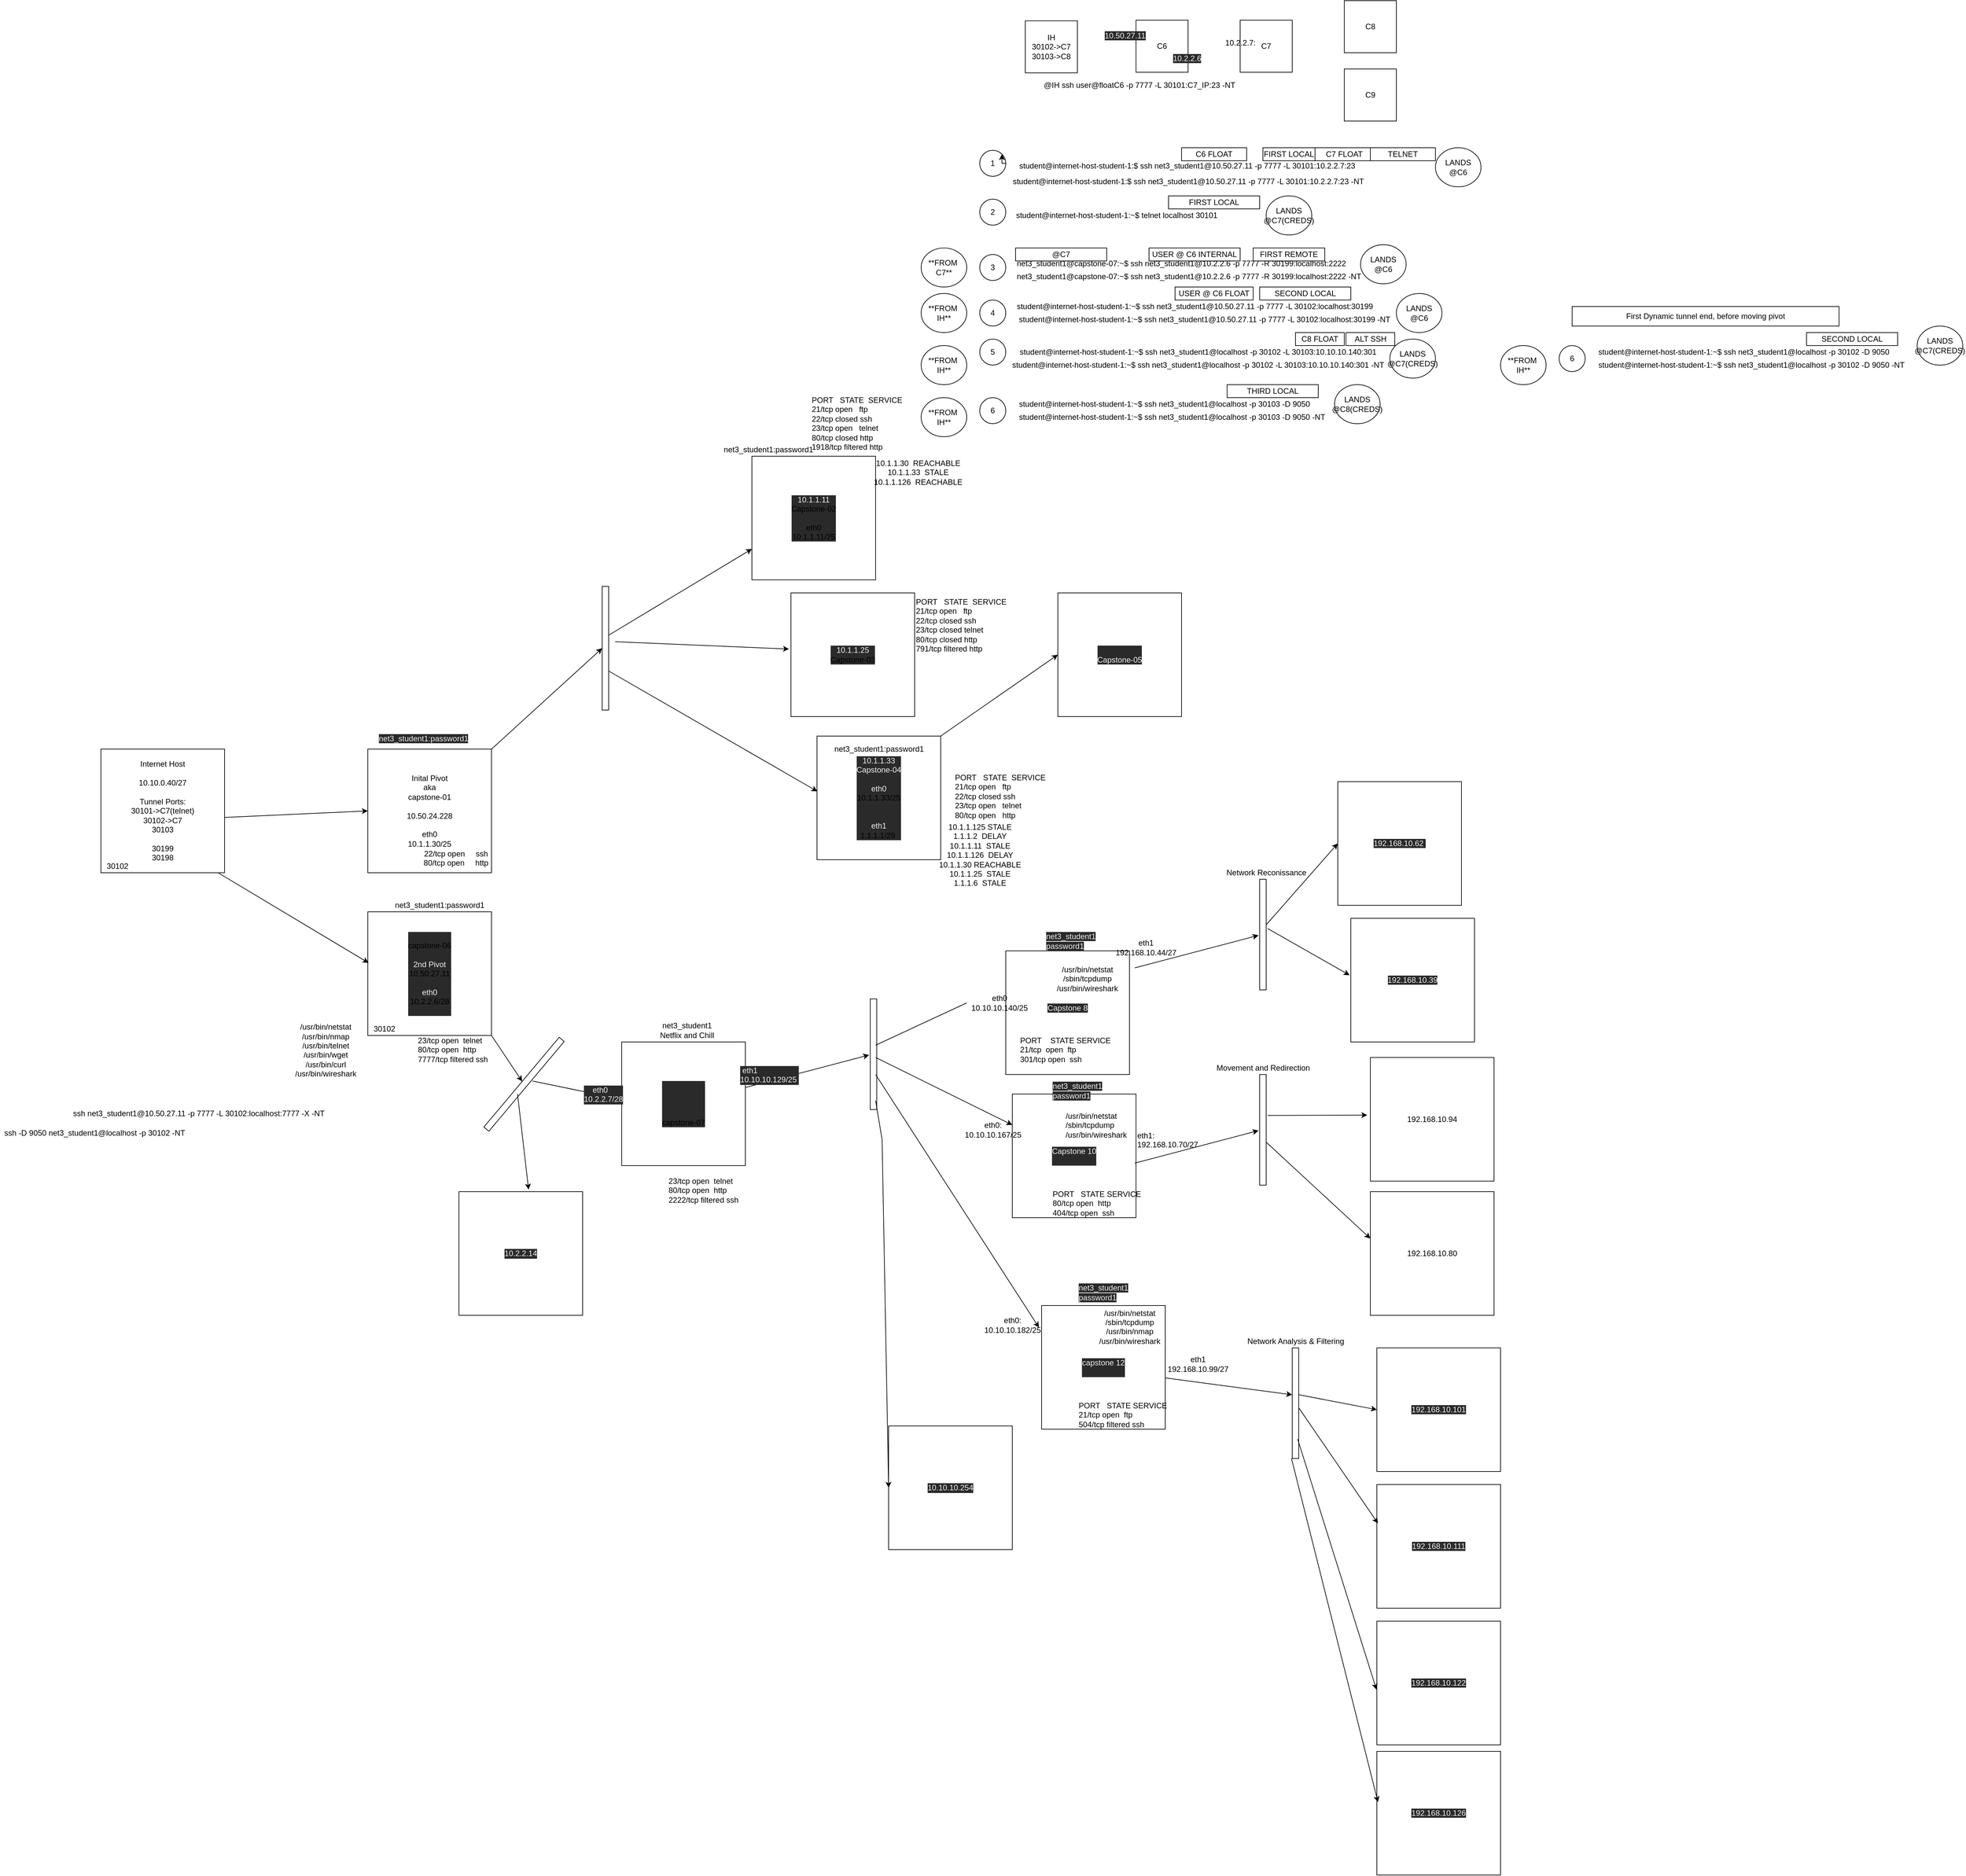 <mxfile version="20.0.1" type="device" pages="2"><diagram id="RJjn_ecRqq0RvkNcOiC3" name="Page-1"><mxGraphModel dx="2973" dy="2533" grid="1" gridSize="10" guides="1" tooltips="1" connect="1" arrows="1" fold="1" page="1" pageScale="1" pageWidth="1100" pageHeight="1700" math="0" shadow="0"><root><mxCell id="0"/><mxCell id="1" parent="0"/><mxCell id="8iZbmgexsHnIlmOOb4bK-1" value="Internet Host&lt;br&gt;&lt;br&gt;10.10.0.40/27&lt;br&gt;&lt;br&gt;Tunnel Ports:&lt;br&gt;30101-&amp;gt;C7(telnet)&lt;br&gt;30102-&amp;gt;C7&lt;br&gt;30103&lt;br&gt;&lt;br&gt;30199&lt;br&gt;30198" style="whiteSpace=wrap;html=1;aspect=fixed;" vertex="1" parent="1"><mxGeometry x="30" y="210" width="190" height="190" as="geometry"/></mxCell><mxCell id="8iZbmgexsHnIlmOOb4bK-2" value="Inital Pivot&lt;br&gt;aka&lt;br&gt;&lt;div&gt;capstone-01&lt;br&gt;&lt;/div&gt;&lt;br&gt;10.50.24.228&lt;br&gt;&lt;br&gt;&lt;span style=&quot;&quot;&gt;eth0&lt;/span&gt;&lt;br style=&quot;&quot;&gt;&lt;span style=&quot;&quot;&gt;10.1.1.30/25&lt;/span&gt;" style="whiteSpace=wrap;html=1;aspect=fixed;" vertex="1" parent="1"><mxGeometry x="440" y="210" width="190" height="190" as="geometry"/></mxCell><mxCell id="8iZbmgexsHnIlmOOb4bK-4" value="&lt;span style=&quot;color: rgb(240, 240, 240); font-family: Helvetica; font-size: 12px; font-style: normal; font-variant-ligatures: normal; font-variant-caps: normal; font-weight: 400; letter-spacing: normal; orphans: 2; text-align: center; text-indent: 0px; text-transform: none; widows: 2; word-spacing: 0px; -webkit-text-stroke-width: 0px; background-color: rgb(42, 42, 42); text-decoration-thickness: initial; text-decoration-style: initial; text-decoration-color: initial; float: none; display: inline !important;&quot;&gt;net3_student1:password1&lt;/span&gt;" style="text;whiteSpace=wrap;html=1;" vertex="1" parent="1"><mxGeometry x="455" y="180" width="160" height="30" as="geometry"/></mxCell><mxCell id="8iZbmgexsHnIlmOOb4bK-6" value="&lt;div&gt;22/tcp open&amp;nbsp; &amp;nbsp; &amp;nbsp;ssh&lt;/div&gt;&lt;div&gt;80/tcp open&amp;nbsp; &amp;nbsp; &amp;nbsp;http&lt;/div&gt;&lt;div&gt;&lt;br&gt;&lt;/div&gt;" style="text;html=1;align=center;verticalAlign=middle;resizable=0;points=[];autosize=1;strokeColor=none;fillColor=none;" vertex="1" parent="1"><mxGeometry x="520" y="360" width="110" height="50" as="geometry"/></mxCell><mxCell id="8iZbmgexsHnIlmOOb4bK-9" value="" style="rounded=0;whiteSpace=wrap;html=1;rotation=-90;" vertex="1" parent="1"><mxGeometry x="710" y="50" width="190" height="10" as="geometry"/></mxCell><mxCell id="8iZbmgexsHnIlmOOb4bK-10" value="" style="endArrow=classic;html=1;rounded=0;entryX=0.5;entryY=0;entryDx=0;entryDy=0;" edge="1" parent="1" target="8iZbmgexsHnIlmOOb4bK-9"><mxGeometry width="50" height="50" relative="1" as="geometry"><mxPoint x="630" y="210" as="sourcePoint"/><mxPoint x="680" y="160" as="targetPoint"/></mxGeometry></mxCell><mxCell id="8iZbmgexsHnIlmOOb4bK-13" value="&lt;div style=&quot;color: rgb(240, 240, 240); font-family: Helvetica; font-size: 12px; font-style: normal; font-variant-ligatures: normal; font-variant-caps: normal; font-weight: 400; letter-spacing: normal; orphans: 2; text-align: center; text-indent: 0px; text-transform: none; widows: 2; word-spacing: 0px; -webkit-text-stroke-width: 0px; background-color: rgb(42, 42, 42); text-decoration-thickness: initial; text-decoration-style: initial; text-decoration-color: initial;&quot;&gt;10.1.1.11&lt;/div&gt;&lt;div style=&quot;orphans: 2; text-align: center; text-indent: 0px; widows: 2; background-color: rgb(42, 42, 42); text-decoration-thickness: initial; text-decoration-style: initial; text-decoration-color: initial;&quot;&gt;Capstone-02&lt;br&gt;&lt;/div&gt;&lt;div style=&quot;orphans: 2; text-align: center; text-indent: 0px; widows: 2; background-color: rgb(42, 42, 42); text-decoration-thickness: initial; text-decoration-style: initial; text-decoration-color: initial;&quot;&gt;&lt;br&gt;&lt;/div&gt;&lt;div style=&quot;orphans: 2; text-align: center; text-indent: 0px; widows: 2; background-color: rgb(42, 42, 42); text-decoration-thickness: initial; text-decoration-style: initial; text-decoration-color: initial;&quot;&gt;eth0&lt;/div&gt;&lt;div style=&quot;orphans: 2; text-align: center; text-indent: 0px; widows: 2; background-color: rgb(42, 42, 42); text-decoration-thickness: initial; text-decoration-style: initial; text-decoration-color: initial;&quot;&gt;10.1.1.11/25&lt;br&gt;&lt;/div&gt;" style="whiteSpace=wrap;html=1;aspect=fixed;" vertex="1" parent="1"><mxGeometry x="1030" y="-240" width="190" height="190" as="geometry"/></mxCell><mxCell id="8iZbmgexsHnIlmOOb4bK-14" value="PORT&amp;nbsp; &amp;nbsp;STATE&amp;nbsp; SERVICE&lt;br&gt;21/tcp open&amp;nbsp; &amp;nbsp;ftp&lt;br&gt;22/tcp closed ssh&lt;br&gt;23/tcp open&amp;nbsp; &amp;nbsp;telnet&lt;br&gt;80/tcp closed http&lt;br&gt;1918/tcp filtered http" style="text;whiteSpace=wrap;html=1;" vertex="1" parent="1"><mxGeometry x="1120" y="-340" width="160" height="90" as="geometry"/></mxCell><mxCell id="8iZbmgexsHnIlmOOb4bK-15" value="&lt;div style=&quot;color: rgb(240, 240, 240); font-family: Helvetica; font-size: 12px; font-style: normal; font-variant-ligatures: normal; font-variant-caps: normal; font-weight: 400; letter-spacing: normal; orphans: 2; text-align: center; text-indent: 0px; text-transform: none; widows: 2; word-spacing: 0px; -webkit-text-stroke-width: 0px; background-color: rgb(42, 42, 42); text-decoration-thickness: initial; text-decoration-style: initial; text-decoration-color: initial;&quot;&gt;10.1.1.25&lt;/div&gt;&lt;div style=&quot;orphans: 2; text-align: center; text-indent: 0px; widows: 2; background-color: rgb(42, 42, 42); text-decoration-thickness: initial; text-decoration-style: initial; text-decoration-color: initial;&quot;&gt;Capstone-03&lt;br&gt;&lt;/div&gt;" style="whiteSpace=wrap;html=1;aspect=fixed;" vertex="1" parent="1"><mxGeometry x="1090" y="-30" width="190" height="190" as="geometry"/></mxCell><mxCell id="8iZbmgexsHnIlmOOb4bK-16" value="PORT&amp;nbsp; &amp;nbsp;STATE&amp;nbsp; SERVICE&lt;br&gt;21/tcp open&amp;nbsp; &amp;nbsp;ftp&lt;br&gt;22/tcp closed ssh&lt;br&gt;23/tcp closed telnet&lt;br&gt;80/tcp closed http&lt;br&gt;791/tcp filtered http" style="text;whiteSpace=wrap;html=1;" vertex="1" parent="1"><mxGeometry x="1280" y="-30" width="160" height="90" as="geometry"/></mxCell><mxCell id="8iZbmgexsHnIlmOOb4bK-17" value="&lt;div style=&quot;color: rgb(240, 240, 240); font-family: Helvetica; font-size: 12px; font-style: normal; font-variant-ligatures: normal; font-variant-caps: normal; font-weight: 400; letter-spacing: normal; orphans: 2; text-align: center; text-indent: 0px; text-transform: none; widows: 2; word-spacing: 0px; -webkit-text-stroke-width: 0px; background-color: rgb(42, 42, 42); text-decoration-thickness: initial; text-decoration-style: initial; text-decoration-color: initial;&quot;&gt;10.1.1.33&lt;/div&gt;&lt;div style=&quot;color: rgb(240, 240, 240); font-family: Helvetica; font-size: 12px; font-style: normal; font-variant-ligatures: normal; font-variant-caps: normal; font-weight: 400; letter-spacing: normal; orphans: 2; text-align: center; text-indent: 0px; text-transform: none; widows: 2; word-spacing: 0px; -webkit-text-stroke-width: 0px; background-color: rgb(42, 42, 42); text-decoration-thickness: initial; text-decoration-style: initial; text-decoration-color: initial;&quot;&gt;Capstone-04&lt;/div&gt;&lt;div style=&quot;color: rgb(240, 240, 240); font-family: Helvetica; font-size: 12px; font-style: normal; font-variant-ligatures: normal; font-variant-caps: normal; font-weight: 400; letter-spacing: normal; orphans: 2; text-align: center; text-indent: 0px; text-transform: none; widows: 2; word-spacing: 0px; -webkit-text-stroke-width: 0px; background-color: rgb(42, 42, 42); text-decoration-thickness: initial; text-decoration-style: initial; text-decoration-color: initial;&quot;&gt;&lt;br&gt;&lt;/div&gt;&lt;div style=&quot;color: rgb(240, 240, 240); font-family: Helvetica; font-size: 12px; font-style: normal; font-variant-ligatures: normal; font-variant-caps: normal; font-weight: 400; letter-spacing: normal; orphans: 2; text-align: center; text-indent: 0px; text-transform: none; widows: 2; word-spacing: 0px; -webkit-text-stroke-width: 0px; background-color: rgb(42, 42, 42); text-decoration-thickness: initial; text-decoration-style: initial; text-decoration-color: initial;&quot;&gt;eth0&lt;/div&gt;&lt;div style=&quot;orphans: 2; text-align: center; text-indent: 0px; widows: 2; background-color: rgb(42, 42, 42); text-decoration-thickness: initial; text-decoration-style: initial; text-decoration-color: initial;&quot;&gt;10.1.1.33/25&lt;br&gt;&lt;/div&gt;&lt;div style=&quot;color: rgb(240, 240, 240); font-family: Helvetica; font-size: 12px; font-style: normal; font-variant-ligatures: normal; font-variant-caps: normal; font-weight: 400; letter-spacing: normal; orphans: 2; text-align: center; text-indent: 0px; text-transform: none; widows: 2; word-spacing: 0px; -webkit-text-stroke-width: 0px; background-color: rgb(42, 42, 42); text-decoration-thickness: initial; text-decoration-style: initial; text-decoration-color: initial;&quot;&gt;&lt;br&gt;&lt;/div&gt;&lt;div style=&quot;color: rgb(240, 240, 240); font-family: Helvetica; font-size: 12px; font-style: normal; font-variant-ligatures: normal; font-variant-caps: normal; font-weight: 400; letter-spacing: normal; orphans: 2; text-align: center; text-indent: 0px; text-transform: none; widows: 2; word-spacing: 0px; -webkit-text-stroke-width: 0px; background-color: rgb(42, 42, 42); text-decoration-thickness: initial; text-decoration-style: initial; text-decoration-color: initial;&quot;&gt;&lt;br&gt;&lt;/div&gt;&lt;div style=&quot;color: rgb(240, 240, 240); font-family: Helvetica; font-size: 12px; font-style: normal; font-variant-ligatures: normal; font-variant-caps: normal; font-weight: 400; letter-spacing: normal; orphans: 2; text-align: center; text-indent: 0px; text-transform: none; widows: 2; word-spacing: 0px; -webkit-text-stroke-width: 0px; background-color: rgb(42, 42, 42); text-decoration-thickness: initial; text-decoration-style: initial; text-decoration-color: initial;&quot;&gt;eth1&lt;/div&gt;&lt;div style=&quot;orphans: 2; text-align: center; text-indent: 0px; widows: 2; background-color: rgb(42, 42, 42); text-decoration-thickness: initial; text-decoration-style: initial; text-decoration-color: initial;&quot;&gt;1.1.1.1/29&amp;nbsp;&lt;br&gt;&lt;/div&gt;" style="whiteSpace=wrap;html=1;aspect=fixed;" vertex="1" parent="1"><mxGeometry x="1130" y="190" width="190" height="190" as="geometry"/></mxCell><mxCell id="8iZbmgexsHnIlmOOb4bK-19" value="PORT&amp;nbsp; &amp;nbsp;STATE&amp;nbsp; SERVICE&lt;br&gt;21/tcp open&amp;nbsp; &amp;nbsp;ftp&lt;br&gt;22/tcp closed ssh&lt;br&gt;23/tcp open&amp;nbsp; &amp;nbsp;telnet&lt;br&gt;80/tcp open&amp;nbsp; &amp;nbsp;http&lt;br&gt;" style="text;whiteSpace=wrap;html=1;" vertex="1" parent="1"><mxGeometry x="1340" y="240" width="160" height="90" as="geometry"/></mxCell><mxCell id="8iZbmgexsHnIlmOOb4bK-22" value="&lt;div style=&quot;color: rgb(240, 240, 240); font-family: Helvetica; font-size: 12px; font-style: normal; font-variant-ligatures: normal; font-variant-caps: normal; font-weight: 400; letter-spacing: normal; orphans: 2; text-align: center; text-indent: 0px; text-transform: none; widows: 2; word-spacing: 0px; -webkit-text-stroke-width: 0px; background-color: rgb(42, 42, 42); text-decoration-thickness: initial; text-decoration-style: initial; text-decoration-color: initial;&quot;&gt;&lt;br&gt;&lt;/div&gt;&lt;div style=&quot;color: rgb(240, 240, 240); font-family: Helvetica; font-size: 12px; font-style: normal; font-variant-ligatures: normal; font-variant-caps: normal; font-weight: 400; letter-spacing: normal; orphans: 2; text-align: center; text-indent: 0px; text-transform: none; widows: 2; word-spacing: 0px; -webkit-text-stroke-width: 0px; background-color: rgb(42, 42, 42); text-decoration-thickness: initial; text-decoration-style: initial; text-decoration-color: initial;&quot;&gt;Capstone-05&lt;/div&gt;" style="whiteSpace=wrap;html=1;aspect=fixed;" vertex="1" parent="1"><mxGeometry x="1500" y="-30" width="190" height="190" as="geometry"/></mxCell><mxCell id="8iZbmgexsHnIlmOOb4bK-23" value="" style="endArrow=classic;html=1;rounded=0;entryX=0;entryY=0.5;entryDx=0;entryDy=0;" edge="1" parent="1" target="8iZbmgexsHnIlmOOb4bK-22"><mxGeometry width="50" height="50" relative="1" as="geometry"><mxPoint x="1320" y="190" as="sourcePoint"/><mxPoint x="1490" y="35" as="targetPoint"/></mxGeometry></mxCell><mxCell id="8iZbmgexsHnIlmOOb4bK-24" value="&lt;div&gt;10.1.1.30&amp;nbsp; REACHABLE&lt;/div&gt;&lt;div&gt;10.1.1.33&amp;nbsp; STALE&lt;/div&gt;&lt;div&gt;10.1.1.126&amp;nbsp; REACHABLE&lt;/div&gt;" style="text;html=1;align=center;verticalAlign=middle;resizable=0;points=[];autosize=1;strokeColor=none;fillColor=none;" vertex="1" parent="1"><mxGeometry x="1210" y="-240" width="150" height="50" as="geometry"/></mxCell><mxCell id="8iZbmgexsHnIlmOOb4bK-25" value="&lt;div&gt;10.1.1.125 STALE&lt;/div&gt;&lt;div&gt;1.1.1.2&amp;nbsp; DELAY&lt;/div&gt;&lt;div&gt;10.1.1.11&amp;nbsp; STALE&lt;/div&gt;&lt;div&gt;10.1.1.126&amp;nbsp; DELAY&lt;/div&gt;&lt;div&gt;10.1.1.30 REACHABLE&lt;/div&gt;&lt;div&gt;10.1.1.25&amp;nbsp; STALE&lt;/div&gt;&lt;div&gt;1.1.1.6&amp;nbsp; STALE&lt;/div&gt;&lt;div&gt;&lt;br&gt;&lt;/div&gt;" style="text;html=1;align=center;verticalAlign=middle;resizable=0;points=[];autosize=1;strokeColor=none;fillColor=none;" vertex="1" parent="1"><mxGeometry x="1310" y="320" width="140" height="120" as="geometry"/></mxCell><mxCell id="8iZbmgexsHnIlmOOb4bK-26" value="net3_student1:password1" style="text;html=1;align=center;verticalAlign=middle;resizable=0;points=[];autosize=1;strokeColor=none;fillColor=none;" vertex="1" parent="1"><mxGeometry x="980" y="-260" width="150" height="20" as="geometry"/></mxCell><mxCell id="8iZbmgexsHnIlmOOb4bK-27" value="net3_student1:password1" style="text;html=1;align=center;verticalAlign=middle;resizable=0;points=[];autosize=1;strokeColor=none;fillColor=none;" vertex="1" parent="1"><mxGeometry x="1150" y="200" width="150" height="20" as="geometry"/></mxCell><mxCell id="8iZbmgexsHnIlmOOb4bK-29" value="&lt;div style=&quot;color: rgb(240, 240, 240); font-family: Helvetica; font-size: 12px; font-style: normal; font-variant-ligatures: normal; font-variant-caps: normal; font-weight: 400; letter-spacing: normal; orphans: 2; text-align: center; text-indent: 0px; text-transform: none; widows: 2; word-spacing: 0px; -webkit-text-stroke-width: 0px; background-color: rgb(42, 42, 42); text-decoration-thickness: initial; text-decoration-style: initial; text-decoration-color: initial;&quot;&gt;&lt;br&gt;&lt;/div&gt;&lt;div style=&quot;orphans: 2; text-align: center; text-indent: 0px; widows: 2; background-color: rgb(42, 42, 42); text-decoration-thickness: initial; text-decoration-style: initial; text-decoration-color: initial;&quot;&gt;capstone-06&lt;br&gt;&lt;/div&gt;&lt;div style=&quot;orphans: 2; text-align: center; text-indent: 0px; widows: 2; background-color: rgb(42, 42, 42); text-decoration-thickness: initial; text-decoration-style: initial; text-decoration-color: initial;&quot;&gt;&lt;br&gt;&lt;/div&gt;&lt;div style=&quot;color: rgb(240, 240, 240); font-family: Helvetica; font-size: 12px; font-style: normal; font-variant-ligatures: normal; font-variant-caps: normal; font-weight: 400; letter-spacing: normal; orphans: 2; text-align: center; text-indent: 0px; text-transform: none; widows: 2; word-spacing: 0px; -webkit-text-stroke-width: 0px; background-color: rgb(42, 42, 42); text-decoration-thickness: initial; text-decoration-style: initial; text-decoration-color: initial;&quot;&gt;2nd Pivot&lt;/div&gt;&lt;div style=&quot;orphans: 2; text-align: center; text-indent: 0px; widows: 2; background-color: rgb(42, 42, 42); text-decoration-thickness: initial; text-decoration-style: initial; text-decoration-color: initial;&quot;&gt;10.50.27.11&lt;br&gt;&lt;/div&gt;&lt;div style=&quot;color: rgb(240, 240, 240); font-family: Helvetica; font-size: 12px; font-style: normal; font-variant-ligatures: normal; font-variant-caps: normal; font-weight: 400; letter-spacing: normal; orphans: 2; text-align: center; text-indent: 0px; text-transform: none; widows: 2; word-spacing: 0px; -webkit-text-stroke-width: 0px; background-color: rgb(42, 42, 42); text-decoration-thickness: initial; text-decoration-style: initial; text-decoration-color: initial;&quot;&gt;&lt;br&gt;&lt;/div&gt;&lt;div style=&quot;color: rgb(240, 240, 240); font-family: Helvetica; font-size: 12px; font-style: normal; font-variant-ligatures: normal; font-variant-caps: normal; font-weight: 400; letter-spacing: normal; orphans: 2; text-align: center; text-indent: 0px; text-transform: none; widows: 2; word-spacing: 0px; -webkit-text-stroke-width: 0px; background-color: rgb(42, 42, 42); text-decoration-thickness: initial; text-decoration-style: initial; text-decoration-color: initial;&quot;&gt;eth0&lt;/div&gt;&lt;div style=&quot;orphans: 2; text-align: center; text-indent: 0px; widows: 2; background-color: rgb(42, 42, 42); text-decoration-thickness: initial; text-decoration-style: initial; text-decoration-color: initial;&quot;&gt;10.2.2.6/28&lt;br&gt;&lt;/div&gt;&lt;div style=&quot;color: rgb(240, 240, 240); font-family: Helvetica; font-size: 12px; font-style: normal; font-variant-ligatures: normal; font-variant-caps: normal; font-weight: 400; letter-spacing: normal; orphans: 2; text-align: center; text-indent: 0px; text-transform: none; widows: 2; word-spacing: 0px; -webkit-text-stroke-width: 0px; background-color: rgb(42, 42, 42); text-decoration-thickness: initial; text-decoration-style: initial; text-decoration-color: initial;&quot;&gt;&lt;br&gt;&lt;/div&gt;" style="whiteSpace=wrap;html=1;aspect=fixed;" vertex="1" parent="1"><mxGeometry x="440" y="460" width="190" height="190" as="geometry"/></mxCell><mxCell id="8iZbmgexsHnIlmOOb4bK-30" value="" style="endArrow=classic;html=1;rounded=0;entryX=0;entryY=0.5;entryDx=0;entryDy=0;" edge="1" parent="1" target="8iZbmgexsHnIlmOOb4bK-2"><mxGeometry width="50" height="50" relative="1" as="geometry"><mxPoint x="220.0" y="315" as="sourcePoint"/><mxPoint x="390.0" y="160" as="targetPoint"/></mxGeometry></mxCell><mxCell id="8iZbmgexsHnIlmOOb4bK-32" value="" style="endArrow=classic;html=1;rounded=0;entryX=0.006;entryY=0.413;entryDx=0;entryDy=0;entryPerimeter=0;" edge="1" parent="1" target="8iZbmgexsHnIlmOOb4bK-29"><mxGeometry width="50" height="50" relative="1" as="geometry"><mxPoint x="210.0" y="400" as="sourcePoint"/><mxPoint x="430" y="390" as="targetPoint"/></mxGeometry></mxCell><mxCell id="8iZbmgexsHnIlmOOb4bK-33" value="" style="endArrow=classic;html=1;rounded=0;entryX=0;entryY=0.75;entryDx=0;entryDy=0;" edge="1" parent="1" target="8iZbmgexsHnIlmOOb4bK-13"><mxGeometry width="50" height="50" relative="1" as="geometry"><mxPoint x="810.0" y="35" as="sourcePoint"/><mxPoint x="980.0" y="-120" as="targetPoint"/></mxGeometry></mxCell><mxCell id="8iZbmgexsHnIlmOOb4bK-34" value="" style="endArrow=classic;html=1;rounded=0;entryX=-0.016;entryY=0.454;entryDx=0;entryDy=0;entryPerimeter=0;" edge="1" parent="1" target="8iZbmgexsHnIlmOOb4bK-15"><mxGeometry width="50" height="50" relative="1" as="geometry"><mxPoint x="820.0" y="45" as="sourcePoint"/><mxPoint x="1040.0" y="-87.5" as="targetPoint"/></mxGeometry></mxCell><mxCell id="8iZbmgexsHnIlmOOb4bK-35" value="" style="endArrow=classic;html=1;rounded=0;entryX=0.003;entryY=0.447;entryDx=0;entryDy=0;entryPerimeter=0;" edge="1" parent="1" target="8iZbmgexsHnIlmOOb4bK-17"><mxGeometry width="50" height="50" relative="1" as="geometry"><mxPoint x="810.0" y="90" as="sourcePoint"/><mxPoint x="1076.96" y="101.26" as="targetPoint"/></mxGeometry></mxCell><mxCell id="8iZbmgexsHnIlmOOb4bK-36" value="net3_student1:password1" style="text;html=1;align=center;verticalAlign=middle;resizable=0;points=[];autosize=1;strokeColor=none;fillColor=none;" vertex="1" parent="1"><mxGeometry x="475" y="440" width="150" height="20" as="geometry"/></mxCell><mxCell id="8iZbmgexsHnIlmOOb4bK-39" value="&lt;div style=&quot;text-align: left; background-color: rgb(42, 42, 42); text-decoration-thickness: initial; text-decoration-style: initial; text-decoration-color: initial;&quot;&gt;&amp;nbsp;&lt;/div&gt;&lt;div style=&quot;text-align: left; background-color: rgb(42, 42, 42); text-decoration-thickness: initial; text-decoration-style: initial; text-decoration-color: initial;&quot;&gt;&lt;br&gt;&lt;/div&gt;&lt;div style=&quot;text-align: left; background-color: rgb(42, 42, 42); text-decoration-thickness: initial; text-decoration-style: initial; text-decoration-color: initial;&quot;&gt;&amp;nbsp; &amp;nbsp;&amp;nbsp;&lt;/div&gt;&lt;div style=&quot;text-align: left; background-color: rgb(42, 42, 42); text-decoration-thickness: initial; text-decoration-style: initial; text-decoration-color: initial;&quot;&gt;&lt;br&gt;&lt;/div&gt;&lt;div style=&quot;text-align: left; background-color: rgb(42, 42, 42); text-decoration-thickness: initial; text-decoration-style: initial; text-decoration-color: initial;&quot;&gt;capstone-07&lt;br&gt;&lt;/div&gt;" style="whiteSpace=wrap;html=1;aspect=fixed;" vertex="1" parent="1"><mxGeometry x="830" y="660" width="190" height="190" as="geometry"/></mxCell><mxCell id="8iZbmgexsHnIlmOOb4bK-40" value="&lt;div style=&quot;color: rgb(240, 240, 240); font-family: Helvetica; font-size: 12px; font-style: normal; font-variant-ligatures: normal; font-variant-caps: normal; font-weight: 400; letter-spacing: normal; orphans: 2; text-align: center; text-indent: 0px; text-transform: none; widows: 2; word-spacing: 0px; -webkit-text-stroke-width: 0px; background-color: rgb(42, 42, 42); text-decoration-thickness: initial; text-decoration-style: initial; text-decoration-color: initial;&quot;&gt;&lt;span style=&quot;text-align: left;&quot;&gt;10.2.2.14&lt;/span&gt;&lt;br&gt;&lt;/div&gt;" style="whiteSpace=wrap;html=1;aspect=fixed;" vertex="1" parent="1"><mxGeometry x="580" y="890" width="190" height="190" as="geometry"/></mxCell><mxCell id="8iZbmgexsHnIlmOOb4bK-41" value="" style="rounded=0;whiteSpace=wrap;html=1;rotation=-50;" vertex="1" parent="1"><mxGeometry x="590" y="720" width="180" height="10" as="geometry"/></mxCell><mxCell id="8iZbmgexsHnIlmOOb4bK-43" value="" style="endArrow=classic;html=1;rounded=0;" edge="1" parent="1" target="8iZbmgexsHnIlmOOb4bK-41"><mxGeometry width="50" height="50" relative="1" as="geometry"><mxPoint x="630.0" y="650" as="sourcePoint"/><mxPoint x="800.0" y="495" as="targetPoint"/></mxGeometry></mxCell><mxCell id="8iZbmgexsHnIlmOOb4bK-44" value="" style="endArrow=classic;html=1;rounded=0;entryX=0.563;entryY=-0.017;entryDx=0;entryDy=0;entryPerimeter=0;" edge="1" parent="1" target="8iZbmgexsHnIlmOOb4bK-40"><mxGeometry width="50" height="50" relative="1" as="geometry"><mxPoint x="670.0" y="740" as="sourcePoint"/><mxPoint x="711.261" y="776.677" as="targetPoint"/></mxGeometry></mxCell><mxCell id="8iZbmgexsHnIlmOOb4bK-45" value="" style="endArrow=classic;html=1;rounded=0;entryX=0.009;entryY=0.466;entryDx=0;entryDy=0;entryPerimeter=0;" edge="1" parent="1" target="8iZbmgexsHnIlmOOb4bK-39"><mxGeometry width="50" height="50" relative="1" as="geometry"><mxPoint x="693.03" y="720" as="sourcePoint"/><mxPoint x="710.0" y="866.77" as="targetPoint"/></mxGeometry></mxCell><mxCell id="8iZbmgexsHnIlmOOb4bK-46" value="23/tcp open&amp;nbsp; telnet&lt;br&gt;80/tcp open&amp;nbsp; http&lt;br&gt;2222/tcp filtered ssh" style="text;whiteSpace=wrap;html=1;" vertex="1" parent="1"><mxGeometry x="900" y="860" width="120" height="40" as="geometry"/></mxCell><mxCell id="8iZbmgexsHnIlmOOb4bK-47" value="&lt;div&gt;/usr/bin/netstat&lt;/div&gt;&lt;div&gt;/usr/bin/nmap&lt;/div&gt;&lt;div&gt;/usr/bin/telnet&lt;/div&gt;&lt;div&gt;/usr/bin/wget&lt;/div&gt;&lt;div&gt;/usr/bin/curl&lt;/div&gt;&lt;div&gt;/usr/bin/wireshark&lt;/div&gt;&lt;div&gt;&lt;br&gt;&lt;/div&gt;" style="text;html=1;align=center;verticalAlign=middle;resizable=0;points=[];autosize=1;strokeColor=none;fillColor=none;" vertex="1" parent="1"><mxGeometry x="320" y="630" width="110" height="100" as="geometry"/></mxCell><mxCell id="8iZbmgexsHnIlmOOb4bK-48" value="30102" style="text;html=1;align=center;verticalAlign=middle;resizable=0;points=[];autosize=1;strokeColor=none;fillColor=none;" vertex="1" parent="1"><mxGeometry x="440" y="630" width="50" height="20" as="geometry"/></mxCell><mxCell id="8iZbmgexsHnIlmOOb4bK-49" value="30102" style="text;html=1;align=center;verticalAlign=middle;resizable=0;points=[];autosize=1;strokeColor=none;fillColor=none;" vertex="1" parent="1"><mxGeometry x="30" y="380" width="50" height="20" as="geometry"/></mxCell><mxCell id="8iZbmgexsHnIlmOOb4bK-51" value="" style="rounded=0;whiteSpace=wrap;html=1;rotation=-90;" vertex="1" parent="1"><mxGeometry x="1131.79" y="673.83" width="170" height="10" as="geometry"/></mxCell><mxCell id="8iZbmgexsHnIlmOOb4bK-53" value="" style="endArrow=classic;html=1;rounded=0;" edge="1" parent="1"><mxGeometry width="50" height="50" relative="1" as="geometry"><mxPoint x="1020.0" y="730" as="sourcePoint"/><mxPoint x="1210" y="680" as="targetPoint"/></mxGeometry></mxCell><mxCell id="8iZbmgexsHnIlmOOb4bK-54" value="&lt;div style=&quot;color: rgb(240, 240, 240); font-family: Helvetica; font-size: 12px; font-style: normal; font-variant-ligatures: normal; font-variant-caps: normal; font-weight: 400; letter-spacing: normal; orphans: 2; text-indent: 0px; text-transform: none; widows: 2; word-spacing: 0px; -webkit-text-stroke-width: 0px; text-decoration-thickness: initial; text-decoration-style: initial; text-decoration-color: initial; text-align: left; background-color: rgb(42, 42, 42);&quot;&gt;&lt;span&gt;&amp;nbsp;&lt;/span&gt;&amp;nbsp; &amp;nbsp;eth0&lt;/div&gt;&lt;div style=&quot;color: rgb(240, 240, 240); font-family: Helvetica; font-size: 12px; font-style: normal; font-variant-ligatures: normal; font-variant-caps: normal; font-weight: 400; letter-spacing: normal; orphans: 2; text-indent: 0px; text-transform: none; widows: 2; word-spacing: 0px; -webkit-text-stroke-width: 0px; text-decoration-thickness: initial; text-decoration-style: initial; text-decoration-color: initial; text-align: left; background-color: rgb(42, 42, 42);&quot;&gt;10.2.2.7/28&lt;/div&gt;" style="text;whiteSpace=wrap;html=1;" vertex="1" parent="1"><mxGeometry x="770" y="720" width="90" height="40" as="geometry"/></mxCell><mxCell id="8iZbmgexsHnIlmOOb4bK-55" value="&lt;div style=&quot;color: rgb(240, 240, 240); font-family: Helvetica; font-size: 12px; font-style: normal; font-variant-ligatures: normal; font-variant-caps: normal; font-weight: 400; letter-spacing: normal; orphans: 2; text-indent: 0px; text-transform: none; widows: 2; word-spacing: 0px; -webkit-text-stroke-width: 0px; text-decoration-thickness: initial; text-decoration-style: initial; text-decoration-color: initial; text-align: left; background-color: rgb(42, 42, 42);&quot;&gt;&amp;nbsp;eth1&lt;/div&gt;&lt;div style=&quot;color: rgb(240, 240, 240); font-family: Helvetica; font-size: 12px; font-style: normal; font-variant-ligatures: normal; font-variant-caps: normal; font-weight: 400; letter-spacing: normal; orphans: 2; text-indent: 0px; text-transform: none; widows: 2; word-spacing: 0px; -webkit-text-stroke-width: 0px; text-decoration-thickness: initial; text-decoration-style: initial; text-decoration-color: initial; text-align: left; background-color: rgb(42, 42, 42);&quot;&gt;10.10.10.129/25&amp;nbsp;&lt;/div&gt;" style="text;whiteSpace=wrap;html=1;" vertex="1" parent="1"><mxGeometry x="1010" y="690" width="120" height="40" as="geometry"/></mxCell><mxCell id="8iZbmgexsHnIlmOOb4bK-56" value="&lt;span style=&quot;color: rgb(240, 240, 240); font-family: Helvetica; font-size: 12px; font-style: normal; font-variant-ligatures: normal; font-variant-caps: normal; font-weight: 400; letter-spacing: normal; orphans: 2; text-align: center; text-indent: 0px; text-transform: none; widows: 2; word-spacing: 0px; -webkit-text-stroke-width: 0px; background-color: rgb(42, 42, 42); text-decoration-thickness: initial; text-decoration-style: initial; text-decoration-color: initial; float: none; display: inline !important;&quot;&gt;Capstone 8&lt;br&gt;&lt;br&gt;&lt;/span&gt;" style="whiteSpace=wrap;html=1;aspect=fixed;" vertex="1" parent="1"><mxGeometry x="1420" y="520" width="190" height="190" as="geometry"/></mxCell><mxCell id="8iZbmgexsHnIlmOOb4bK-57" value="&lt;div style=&quot;color: rgb(240, 240, 240); font-family: Helvetica; font-size: 12px; font-style: normal; font-variant-ligatures: normal; font-variant-caps: normal; font-weight: 400; letter-spacing: normal; orphans: 2; text-align: center; text-indent: 0px; text-transform: none; widows: 2; word-spacing: 0px; -webkit-text-stroke-width: 0px; background-color: rgb(42, 42, 42); text-decoration-thickness: initial; text-decoration-style: initial; text-decoration-color: initial;&quot;&gt;&lt;span style=&quot;&quot;&gt;Capstone 10&lt;/span&gt;&lt;/div&gt;&lt;div style=&quot;color: rgb(240, 240, 240); font-family: Helvetica; font-size: 12px; font-style: normal; font-variant-ligatures: normal; font-variant-caps: normal; font-weight: 400; letter-spacing: normal; orphans: 2; text-align: center; text-indent: 0px; text-transform: none; widows: 2; word-spacing: 0px; -webkit-text-stroke-width: 0px; background-color: rgb(42, 42, 42); text-decoration-thickness: initial; text-decoration-style: initial; text-decoration-color: initial;&quot;&gt;&lt;br&gt;&lt;/div&gt;" style="whiteSpace=wrap;html=1;aspect=fixed;" vertex="1" parent="1"><mxGeometry x="1430" y="740" width="190" height="190" as="geometry"/></mxCell><mxCell id="8iZbmgexsHnIlmOOb4bK-58" value="&lt;div style=&quot;color: rgb(240, 240, 240); font-family: Helvetica; font-size: 12px; font-style: normal; font-variant-ligatures: normal; font-variant-caps: normal; font-weight: 400; letter-spacing: normal; orphans: 2; text-align: center; text-indent: 0px; text-transform: none; widows: 2; word-spacing: 0px; -webkit-text-stroke-width: 0px; background-color: rgb(42, 42, 42); text-decoration-thickness: initial; text-decoration-style: initial; text-decoration-color: initial;&quot;&gt;&lt;span style=&quot;&quot;&gt;capstone 12&lt;/span&gt;&lt;/div&gt;&lt;div style=&quot;color: rgb(240, 240, 240); font-family: Helvetica; font-size: 12px; font-style: normal; font-variant-ligatures: normal; font-variant-caps: normal; font-weight: 400; letter-spacing: normal; orphans: 2; text-align: center; text-indent: 0px; text-transform: none; widows: 2; word-spacing: 0px; -webkit-text-stroke-width: 0px; background-color: rgb(42, 42, 42); text-decoration-thickness: initial; text-decoration-style: initial; text-decoration-color: initial;&quot;&gt;&lt;br&gt;&lt;/div&gt;" style="whiteSpace=wrap;html=1;aspect=fixed;" vertex="1" parent="1"><mxGeometry x="1475" y="1065" width="190" height="190" as="geometry"/></mxCell><mxCell id="8iZbmgexsHnIlmOOb4bK-59" value="&lt;div style=&quot;color: rgb(240, 240, 240); font-family: Helvetica; font-size: 12px; font-style: normal; font-variant-ligatures: normal; font-variant-caps: normal; font-weight: 400; letter-spacing: normal; orphans: 2; text-align: center; text-indent: 0px; text-transform: none; widows: 2; word-spacing: 0px; -webkit-text-stroke-width: 0px; background-color: rgb(42, 42, 42); text-decoration-thickness: initial; text-decoration-style: initial; text-decoration-color: initial;&quot;&gt;&lt;span style=&quot;&quot;&gt;10.10.10.254&lt;/span&gt;&lt;br&gt;&lt;/div&gt;" style="whiteSpace=wrap;html=1;aspect=fixed;" vertex="1" parent="1"><mxGeometry x="1240" y="1250" width="190" height="190" as="geometry"/></mxCell><mxCell id="8iZbmgexsHnIlmOOb4bK-60" value="" style="endArrow=classic;html=1;rounded=0;entryX=0;entryY=0.5;entryDx=0;entryDy=0;startArrow=none;" edge="1" parent="1" source="5qQ8vTEf3bDE0tJ0-1FA-1" target="8iZbmgexsHnIlmOOb4bK-56"><mxGeometry width="50" height="50" relative="1" as="geometry"><mxPoint x="1220" y="665" as="sourcePoint"/><mxPoint x="1410" y="615" as="targetPoint"/></mxGeometry></mxCell><mxCell id="8iZbmgexsHnIlmOOb4bK-61" value="" style="endArrow=classic;html=1;rounded=0;entryX=0;entryY=0.25;entryDx=0;entryDy=0;" edge="1" parent="1" target="8iZbmgexsHnIlmOOb4bK-57"><mxGeometry width="50" height="50" relative="1" as="geometry"><mxPoint x="1220" y="683.83" as="sourcePoint"/><mxPoint x="1430" y="633.83" as="targetPoint"/></mxGeometry></mxCell><mxCell id="8iZbmgexsHnIlmOOb4bK-62" value="" style="endArrow=classic;html=1;rounded=0;entryX=-0.021;entryY=0.178;entryDx=0;entryDy=0;entryPerimeter=0;" edge="1" parent="1" target="8iZbmgexsHnIlmOOb4bK-58"><mxGeometry width="50" height="50" relative="1" as="geometry"><mxPoint x="1220" y="710.0" as="sourcePoint"/><mxPoint x="1430" y="813.67" as="targetPoint"/></mxGeometry></mxCell><mxCell id="8iZbmgexsHnIlmOOb4bK-63" value="" style="endArrow=classic;html=1;rounded=0;entryX=0;entryY=0.5;entryDx=0;entryDy=0;" edge="1" parent="1" target="8iZbmgexsHnIlmOOb4bK-59"><mxGeometry width="50" height="50" relative="1" as="geometry"><mxPoint x="1220" y="750" as="sourcePoint"/><mxPoint x="1426.01" y="1023.82" as="targetPoint"/><Array as="points"><mxPoint x="1230" y="810"/></Array></mxGeometry></mxCell><mxCell id="8iZbmgexsHnIlmOOb4bK-64" value="ssh net3_student1@10.50.27.11 -p 7777 -L 30102:localhost:7777 -X -NT" style="text;html=1;align=center;verticalAlign=middle;resizable=0;points=[];autosize=1;strokeColor=none;fillColor=none;" vertex="1" parent="1"><mxGeometry x="-20" y="760" width="400" height="20" as="geometry"/></mxCell><mxCell id="8iZbmgexsHnIlmOOb4bK-65" value="ssh -D 9050 net3_student1@localhost -p 30102 -NT" style="text;html=1;align=center;verticalAlign=middle;resizable=0;points=[];autosize=1;strokeColor=none;fillColor=none;" vertex="1" parent="1"><mxGeometry x="-125" y="790" width="290" height="20" as="geometry"/></mxCell><mxCell id="8iZbmgexsHnIlmOOb4bK-66" value="23/tcp open&amp;nbsp; telnet&lt;br&gt;80/tcp open&amp;nbsp; http&lt;br&gt;7777/tcp filtered ssh" style="text;whiteSpace=wrap;html=1;" vertex="1" parent="1"><mxGeometry x="515" y="643.83" width="120" height="40" as="geometry"/></mxCell><mxCell id="8iZbmgexsHnIlmOOb4bK-67" value="&lt;br&gt;net3_student1&lt;br&gt;Netflix and Chill" style="text;html=1;align=center;verticalAlign=middle;resizable=0;points=[];autosize=1;strokeColor=none;fillColor=none;" vertex="1" parent="1"><mxGeometry x="880" y="610" width="100" height="50" as="geometry"/></mxCell><mxCell id="8iZbmgexsHnIlmOOb4bK-70" value="PORT&amp;nbsp; &amp;nbsp; STATE SERVICE&lt;br&gt;21/tcp&amp;nbsp; open&amp;nbsp; ftp&lt;br&gt;301/tcp open&amp;nbsp; ssh" style="text;whiteSpace=wrap;html=1;" vertex="1" parent="1"><mxGeometry x="1440" y="643.83" width="160" height="60" as="geometry"/></mxCell><mxCell id="8iZbmgexsHnIlmOOb4bK-71" value="PORT&amp;nbsp; &amp;nbsp;STATE SERVICE&lt;br&gt;80/tcp open&amp;nbsp; http&lt;br&gt;404/tcp open&amp;nbsp; ssh" style="text;whiteSpace=wrap;html=1;" vertex="1" parent="1"><mxGeometry x="1490" y="880" width="160" height="40" as="geometry"/></mxCell><mxCell id="8iZbmgexsHnIlmOOb4bK-72" value="PORT&amp;nbsp; &amp;nbsp;STATE SERVICE&lt;br&gt;21/tcp open&amp;nbsp; ftp&lt;br&gt;504/tcp filtered ssh" style="text;whiteSpace=wrap;html=1;" vertex="1" parent="1"><mxGeometry x="1530" y="1205" width="160" height="40" as="geometry"/></mxCell><mxCell id="8iZbmgexsHnIlmOOb4bK-74" value="" style="rounded=0;whiteSpace=wrap;html=1;rotation=-90;" vertex="1" parent="1"><mxGeometry x="1730" y="490" width="170" height="10" as="geometry"/></mxCell><mxCell id="8iZbmgexsHnIlmOOb4bK-75" value="" style="endArrow=classic;html=1;rounded=0;" edge="1" parent="1"><mxGeometry width="50" height="50" relative="1" as="geometry"><mxPoint x="1618.21" y="546.17" as="sourcePoint"/><mxPoint x="1808.21" y="496.17" as="targetPoint"/></mxGeometry></mxCell><mxCell id="5qQ8vTEf3bDE0tJ0-1FA-1" value="eth0&lt;br&gt;10.10.10.140/25" style="text;html=1;align=center;verticalAlign=middle;resizable=0;points=[];autosize=1;strokeColor=none;fillColor=none;" vertex="1" parent="1"><mxGeometry x="1360" y="585" width="100" height="30" as="geometry"/></mxCell><mxCell id="5qQ8vTEf3bDE0tJ0-1FA-2" value="" style="endArrow=none;html=1;rounded=0;entryX=0;entryY=0.5;entryDx=0;entryDy=0;" edge="1" parent="1" target="5qQ8vTEf3bDE0tJ0-1FA-1"><mxGeometry width="50" height="50" relative="1" as="geometry"><mxPoint x="1220" y="665" as="sourcePoint"/><mxPoint x="1420" y="615" as="targetPoint"/></mxGeometry></mxCell><mxCell id="5qQ8vTEf3bDE0tJ0-1FA-3" value="eth1&lt;br&gt;192.168.10.44/27" style="text;html=1;align=center;verticalAlign=middle;resizable=0;points=[];autosize=1;strokeColor=none;fillColor=none;" vertex="1" parent="1"><mxGeometry x="1580" y="500" width="110" height="30" as="geometry"/></mxCell><mxCell id="5qQ8vTEf3bDE0tJ0-1FA-4" value="&lt;br style=&quot;color: rgb(240, 240, 240); font-family: Helvetica; font-size: 12px; font-style: normal; font-variant-ligatures: normal; font-variant-caps: normal; font-weight: 400; letter-spacing: normal; orphans: 2; text-align: center; text-indent: 0px; text-transform: none; widows: 2; word-spacing: 0px; -webkit-text-stroke-width: 0px; background-color: rgb(42, 42, 42); text-decoration-thickness: initial; text-decoration-style: initial; text-decoration-color: initial;&quot;&gt;&lt;span style=&quot;color: rgb(240, 240, 240); font-family: Helvetica; font-size: 12px; font-style: normal; font-variant-ligatures: normal; font-variant-caps: normal; font-weight: 400; letter-spacing: normal; orphans: 2; text-align: center; text-indent: 0px; text-transform: none; widows: 2; word-spacing: 0px; -webkit-text-stroke-width: 0px; background-color: rgb(42, 42, 42); text-decoration-thickness: initial; text-decoration-style: initial; text-decoration-color: initial; float: none; display: inline !important;&quot;&gt;net3_student1&lt;/span&gt;&lt;br style=&quot;color: rgb(240, 240, 240); font-family: Helvetica; font-size: 12px; font-style: normal; font-variant-ligatures: normal; font-variant-caps: normal; font-weight: 400; letter-spacing: normal; orphans: 2; text-align: center; text-indent: 0px; text-transform: none; widows: 2; word-spacing: 0px; -webkit-text-stroke-width: 0px; background-color: rgb(42, 42, 42); text-decoration-thickness: initial; text-decoration-style: initial; text-decoration-color: initial;&quot;&gt;&lt;span style=&quot;color: rgb(240, 240, 240); font-family: Helvetica; font-size: 12px; font-style: normal; font-variant-ligatures: normal; font-variant-caps: normal; font-weight: 400; letter-spacing: normal; orphans: 2; text-align: center; text-indent: 0px; text-transform: none; widows: 2; word-spacing: 0px; -webkit-text-stroke-width: 0px; background-color: rgb(42, 42, 42); text-decoration-thickness: initial; text-decoration-style: initial; text-decoration-color: initial; float: none; display: inline !important;&quot;&gt;password1&lt;/span&gt;" style="text;whiteSpace=wrap;html=1;" vertex="1" parent="1"><mxGeometry x="1480" y="470" width="110" height="60" as="geometry"/></mxCell><mxCell id="5qQ8vTEf3bDE0tJ0-1FA-8" value="&lt;span style=&quot;color: rgb(240, 240, 240); font-family: Helvetica; font-size: 12px; font-style: normal; font-variant-ligatures: normal; font-variant-caps: normal; font-weight: 400; letter-spacing: normal; orphans: 2; text-align: center; text-indent: 0px; text-transform: none; widows: 2; word-spacing: 0px; -webkit-text-stroke-width: 0px; background-color: rgb(42, 42, 42); text-decoration-thickness: initial; text-decoration-style: initial; text-decoration-color: initial; float: none; display: inline !important;&quot;&gt;192.168.10.62&lt;span&gt;&amp;nbsp;&lt;/span&gt;&lt;/span&gt;" style="whiteSpace=wrap;html=1;aspect=fixed;" vertex="1" parent="1"><mxGeometry x="1930" y="260" width="190" height="190" as="geometry"/></mxCell><mxCell id="5qQ8vTEf3bDE0tJ0-1FA-9" value="&lt;span style=&quot;color: rgb(240, 240, 240); font-family: Helvetica; font-size: 12px; font-style: normal; font-variant-ligatures: normal; font-variant-caps: normal; font-weight: 400; letter-spacing: normal; orphans: 2; text-align: center; text-indent: 0px; text-transform: none; widows: 2; word-spacing: 0px; -webkit-text-stroke-width: 0px; background-color: rgb(42, 42, 42); text-decoration-thickness: initial; text-decoration-style: initial; text-decoration-color: initial; float: none; display: inline !important;&quot;&gt;192.168.10.39&lt;/span&gt;" style="whiteSpace=wrap;html=1;aspect=fixed;" vertex="1" parent="1"><mxGeometry x="1950" y="470" width="190" height="190" as="geometry"/></mxCell><mxCell id="5qQ8vTEf3bDE0tJ0-1FA-10" value="" style="endArrow=classic;html=1;rounded=0;entryX=0;entryY=0.5;entryDx=0;entryDy=0;" edge="1" parent="1" target="5qQ8vTEf3bDE0tJ0-1FA-8"><mxGeometry width="50" height="50" relative="1" as="geometry"><mxPoint x="1820" y="480.0" as="sourcePoint"/><mxPoint x="2010" y="430.0" as="targetPoint"/></mxGeometry></mxCell><mxCell id="5qQ8vTEf3bDE0tJ0-1FA-11" value="" style="endArrow=classic;html=1;rounded=0;entryX=-0.01;entryY=0.46;entryDx=0;entryDy=0;exitX=0.555;exitY=1.229;exitDx=0;exitDy=0;exitPerimeter=0;entryPerimeter=0;" edge="1" parent="1" source="8iZbmgexsHnIlmOOb4bK-74" target="5qQ8vTEf3bDE0tJ0-1FA-9"><mxGeometry width="50" height="50" relative="1" as="geometry"><mxPoint x="1830" y="705.0" as="sourcePoint"/><mxPoint x="2070" y="610" as="targetPoint"/></mxGeometry></mxCell><mxCell id="5qQ8vTEf3bDE0tJ0-1FA-12" value="&lt;div&gt;/usr/bin/netstat&lt;/div&gt;&lt;div&gt;/sbin/tcpdump&lt;/div&gt;&lt;div&gt;/usr/bin/wireshark&lt;/div&gt;&lt;div&gt;&lt;br&gt;&lt;/div&gt;" style="text;html=1;align=center;verticalAlign=middle;resizable=0;points=[];autosize=1;strokeColor=none;fillColor=none;" vertex="1" parent="1"><mxGeometry x="1490" y="540" width="110" height="60" as="geometry"/></mxCell><mxCell id="5qQ8vTEf3bDE0tJ0-1FA-13" value="Network Reconissance" style="text;html=1;align=center;verticalAlign=middle;resizable=0;points=[];autosize=1;strokeColor=none;fillColor=none;" vertex="1" parent="1"><mxGeometry x="1750" y="390" width="140" height="20" as="geometry"/></mxCell><mxCell id="5qQ8vTEf3bDE0tJ0-1FA-14" value="&lt;br style=&quot;color: rgb(240, 240, 240); font-family: Helvetica; font-size: 12px; font-style: normal; font-variant-ligatures: normal; font-variant-caps: normal; font-weight: 400; letter-spacing: normal; orphans: 2; text-align: center; text-indent: 0px; text-transform: none; widows: 2; word-spacing: 0px; -webkit-text-stroke-width: 0px; background-color: rgb(42, 42, 42); text-decoration-thickness: initial; text-decoration-style: initial; text-decoration-color: initial;&quot;&gt;&lt;span style=&quot;color: rgb(240, 240, 240); font-family: Helvetica; font-size: 12px; font-style: normal; font-variant-ligatures: normal; font-variant-caps: normal; font-weight: 400; letter-spacing: normal; orphans: 2; text-align: center; text-indent: 0px; text-transform: none; widows: 2; word-spacing: 0px; -webkit-text-stroke-width: 0px; background-color: rgb(42, 42, 42); text-decoration-thickness: initial; text-decoration-style: initial; text-decoration-color: initial; float: none; display: inline !important;&quot;&gt;net3_student1&lt;/span&gt;&lt;br style=&quot;color: rgb(240, 240, 240); font-family: Helvetica; font-size: 12px; font-style: normal; font-variant-ligatures: normal; font-variant-caps: normal; font-weight: 400; letter-spacing: normal; orphans: 2; text-align: center; text-indent: 0px; text-transform: none; widows: 2; word-spacing: 0px; -webkit-text-stroke-width: 0px; background-color: rgb(42, 42, 42); text-decoration-thickness: initial; text-decoration-style: initial; text-decoration-color: initial;&quot;&gt;&lt;span style=&quot;color: rgb(240, 240, 240); font-family: Helvetica; font-size: 12px; font-style: normal; font-variant-ligatures: normal; font-variant-caps: normal; font-weight: 400; letter-spacing: normal; orphans: 2; text-align: center; text-indent: 0px; text-transform: none; widows: 2; word-spacing: 0px; -webkit-text-stroke-width: 0px; background-color: rgb(42, 42, 42); text-decoration-thickness: initial; text-decoration-style: initial; text-decoration-color: initial; float: none; display: inline !important;&quot;&gt;password1&lt;/span&gt;" style="text;whiteSpace=wrap;html=1;" vertex="1" parent="1"><mxGeometry x="1490" y="700" width="110" height="60" as="geometry"/></mxCell><mxCell id="5qQ8vTEf3bDE0tJ0-1FA-15" value="&lt;span style=&quot;color: rgba(0, 0, 0, 0); font-family: monospace; font-size: 0px; text-align: start;&quot;&gt;%3CmxGraphModel%3E%3Croot%3E%3CmxCell%20id%3D%220%22%2F%3E%3CmxCell%20id%3D%221%22%20parent%3D%220%22%2F%3E%3CmxCell%20id%3D%222%22%20value%3D%22%26lt%3Bbr%20style%3D%26quot%3Bcolor%3A%20rgb(240%2C%20240%2C%20240)%3B%20font-family%3A%20Helvetica%3B%20font-size%3A%2012px%3B%20font-style%3A%20normal%3B%20font-variant-ligatures%3A%20normal%3B%20font-variant-caps%3A%20normal%3B%20font-weight%3A%20400%3B%20letter-spacing%3A%20normal%3B%20orphans%3A%202%3B%20text-align%3A%20center%3B%20text-indent%3A%200px%3B%20text-transform%3A%20none%3B%20widows%3A%202%3B%20word-spacing%3A%200px%3B%20-webkit-text-stroke-width%3A%200px%3B%20background-color%3A%20rgb(42%2C%2042%2C%2042)%3B%20text-decoration-thickness%3A%20initial%3B%20text-decoration-style%3A%20initial%3B%20text-decoration-color%3A%20initial%3B%26quot%3B%26gt%3B%26lt%3Bspan%20style%3D%26quot%3Bcolor%3A%20rgb(240%2C%20240%2C%20240)%3B%20font-family%3A%20Helvetica%3B%20font-size%3A%2012px%3B%20font-style%3A%20normal%3B%20font-variant-ligatures%3A%20normal%3B%20font-variant-caps%3A%20normal%3B%20font-weight%3A%20400%3B%20letter-spacing%3A%20normal%3B%20orphans%3A%202%3B%20text-align%3A%20center%3B%20text-indent%3A%200px%3B%20text-transform%3A%20none%3B%20widows%3A%202%3B%20word-spacing%3A%200px%3B%20-webkit-text-stroke-width%3A%200px%3B%20background-color%3A%20rgb(42%2C%2042%2C%2042)%3B%20text-decoration-thickness%3A%20initial%3B%20text-decoration-style%3A%20initial%3B%20text-decoration-color%3A%20initial%3B%20float%3A%20none%3B%20display%3A%20inline%20!important%3B%26quot%3B%26gt%3Bnet3_student1%26lt%3B%2Fspan%26gt%3B%26lt%3Bbr%20style%3D%26quot%3Bcolor%3A%20rgb(240%2C%20240%2C%20240)%3B%20font-family%3A%20Helvetica%3B%20font-size%3A%2012px%3B%20font-style%3A%20normal%3B%20font-variant-ligatures%3A%20normal%3B%20font-variant-caps%3A%20normal%3B%20font-weight%3A%20400%3B%20letter-spacing%3A%20normal%3B%20orphans%3A%202%3B%20text-align%3A%20center%3B%20text-indent%3A%200px%3B%20text-transform%3A%20none%3B%20widows%3A%202%3B%20word-spacing%3A%200px%3B%20-webkit-text-stroke-width%3A%200px%3B%20background-color%3A%20rgb(42%2C%2042%2C%2042)%3B%20text-decoration-thickness%3A%20initial%3B%20text-decoration-style%3A%20initial%3B%20text-decoration-color%3A%20initial%3B%26quot%3B%26gt%3B%26lt%3Bspan%20style%3D%26quot%3Bcolor%3A%20rgb(240%2C%20240%2C%20240)%3B%20font-family%3A%20Helvetica%3B%20font-size%3A%2012px%3B%20font-style%3A%20normal%3B%20font-variant-ligatures%3A%20normal%3B%20font-variant-caps%3A%20normal%3B%20font-weight%3A%20400%3B%20letter-spacing%3A%20normal%3B%20orphans%3A%202%3B%20text-align%3A%20center%3B%20text-indent%3A%200px%3B%20text-transform%3A%20none%3B%20widows%3A%202%3B%20word-spacing%3A%200px%3B%20-webkit-text-stroke-width%3A%200px%3B%20background-color%3A%20rgb(42%2C%2042%2C%2042)%3B%20text-decoration-thickness%3A%20initial%3B%20text-decoration-style%3A%20initial%3B%20text-decoration-color%3A%20initial%3B%20float%3A%20none%3B%20display%3A%20inline%20!important%3B%26quot%3B%26gt%3Bpassword1%26lt%3B%2Fspan%26gt%3B%22%20style%3D%22text%3BwhiteSpace%3Dwrap%3Bhtml%3D1%3B%22%20vertex%3D%221%22%20parent%3D%221%22%3E%3CmxGeometry%20x%3D%221480%22%20y%3D%22470%22%20width%3D%22110%22%20height%3D%2260%22%20as%3D%22geometry%22%2F%3E%3C%2FmxCell%3E%3C%2Froot%3E%3C%2FmxGraphModel%3E&lt;/span&gt;" style="text;html=1;align=center;verticalAlign=middle;resizable=0;points=[];autosize=1;strokeColor=none;fillColor=none;" vertex="1" parent="1"><mxGeometry x="1810" y="740" width="20" height="20" as="geometry"/></mxCell><mxCell id="5qQ8vTEf3bDE0tJ0-1FA-16" value="&lt;span style=&quot;color: rgba(0, 0, 0, 0); font-family: monospace; font-size: 0px; text-align: start;&quot;&gt;3CmxGraphModel%3E%3Croot%3E%3CmxCell%20id%3D%220%22%2F%3E%3CmxCell%20id%3D%221%22%20parent%3D%220%22%2F%3E%3CmxCell%20id%3D%222%22%20value%3D%22%26lt%3Bbr%20style%3D%26quot%3Bcolor%3A%20rgb(240%2C%20240%2C%20240)%3B%20font-family%3A%20Helvetica%3B%20font-size%3A%2012px%3B%20font-style%3A%20normal%3B%20font-variant-ligatures%3A%20normal%3B%20font-variant-caps%3A%20normal%3B%20font-weight%3A%20400%3B%20letter-spacing%3A%20normal%3B%20orphans%3A%202%3B%20text-align%3A%20center%3B%20text-indent%3A%200px%3B%20text-transform%3A%20none%3B%20widows%3A%202%3B%20word-spacing%3A%200px%3B%20-webkit-text-stroke-width%3A%200px%3B%20background-color%3A%20rgb(42%2C%2042%2C%2042)%3B%20text-decoration-thickness%3A%20initial%3B%20text-decoration-style%3A%20initial%3B%20text-decoration-color%3A%20initial%3B%26quot%3B%26gt%3B%26lt%3Bspan%20style%3D%26quot%3Bcolor%3A%20rgb(240%2C%20240%2C%20240)%3B%20font-family%3A%20Helvetica%3B%20font-size%3A%2012px%3B%20font-style%3A%20normal%3B%20font-variant-ligatures%3A%20normal%3B%20font-variant-caps%3A%20normal%3B%20font-weight%3A%20400%3B%20letter-spacing%3A%20normal%3B%20orphans%3A%202%3B%20text-align%3A%20center%3B%20text-indent%3A%200px%3B%20text-transform%3A%20none%3B%20widows%3A%202%3B%20word-spacing%3A%200px%3B%20-webkit-text-stroke-width%3A%200px%3B%20background-color%3A%20rgb(42%2C%2042%2C%2042)%3B%20text-decoration-thickness%3A%20initial%3B%20text-decoration-style%3A%20initial%3B%20text-decoration-color%3A%20initial%3B%20float%3A%20none%3B%20display%3A%20inline%20!important%3B%26quot%3B%26gt%3Bnet3_student1%26lt%3B%2Fspan%26gt%3B%26lt%3Bbr%20style%3D%26quot%3Bcolor%3A%20rgb(240%2C%20240%2C%20240)%3B%20font-family%3A%20Helvetica%3B%20font-size%3A%2012px%3B%20font-style%3A%20normal%3B%20font-variant-ligatures%3A%20normal%3B%20font-variant-caps%3A%20normal%3B%20font-weight%3A%20400%3B%20letter-spacing%3A%20normal%3B%20orphans%3A%202%3B%20text-align%3A%20center%3B%20text-indent%3A%200px%3B%20text-transform%3A%20none%3B%20widows%3A%202%3B%20word-spacing%3A%200px%3B%20-webkit-text-stroke-width%3A%200px%3B%20background-color%3A%20rgb(42%2C%2042%2C%2042)%3B%20text-decoration-thickness%3A%20initial%3B%20text-decoration-style%3A%20initial%3B%20text-decoration-color%3A%20initial%3B%26quot%3B%26gt%3B%26lt%3Bspan%20style%3D%26quot%3Bcolor%3A%20rgb(240%2C%20240%2C%20240)%3B%20font-family%3A%20Helvetica%3B%20font-size%3A%2012px%3B%20font-style%3A%20normal%3B%20font-variant-ligatures%3A%20normal%3B%20font-variant-caps%3A%20normal%3B%20font-weight%3A%20400%3B%20letter-spacing%3A%20normal%3B%20orphans%3A%202%3B%20text-align%3A%20center%3B%20text-indent%3A%200px%3B%20text-transform%3A%20none%3B%20widows%3A%202%3B%20word-spacing%3A%200px%3B%20-webkit-text-stroke-width%3A%200px%3B%20background-color%3A%20rgb(42%2C%2042%2C%2042)%3B%20text-decoration-thickness%3A%20initial%3B%20text-decoration-style%3A%20initial%3B%20text-decoration-color%3A%20initial%3B%20float%3A%20none%3B%20display%3A%20inline%20!important%3B%26quot%3B%26gt%3Bpassword1%26lt%3B%2Fspan%26gt%3B%22%20style%3D%22text%3BwhiteSpace%3Dwrap%3Bhtml%3D1%3B%22%20vertex%3D%221%22%20parent%3D%221%22%3E%3CmxGeometry%20x%3D%221480%22%20y%3D%22470%22%20width%3D%22110%22%20height%3D%2260%22%20as%3D%22geometry%22%2F%3E%3C%2FmxCell%3E%3C%2Froot%3E%3C%2FmxGraphModel%3E&lt;/span&gt;" style="text;html=1;align=center;verticalAlign=middle;resizable=0;points=[];autosize=1;strokeColor=none;fillColor=none;" vertex="1" parent="1"><mxGeometry x="1770" y="740" width="20" height="20" as="geometry"/></mxCell><mxCell id="5qQ8vTEf3bDE0tJ0-1FA-17" value="eth0:&lt;br&gt;10.10.10.167/25&lt;br&gt;" style="text;html=1;align=center;verticalAlign=middle;resizable=0;points=[];autosize=1;strokeColor=none;fillColor=none;" vertex="1" parent="1"><mxGeometry x="1350" y="780" width="100" height="30" as="geometry"/></mxCell><mxCell id="5qQ8vTEf3bDE0tJ0-1FA-18" value="" style="rounded=0;whiteSpace=wrap;html=1;rotation=-90;" vertex="1" parent="1"><mxGeometry x="1730" y="790" width="170" height="10" as="geometry"/></mxCell><mxCell id="5qQ8vTEf3bDE0tJ0-1FA-19" value="" style="endArrow=classic;html=1;rounded=0;" edge="1" parent="1"><mxGeometry width="50" height="50" relative="1" as="geometry"><mxPoint x="1618.21" y="846.17" as="sourcePoint"/><mxPoint x="1808.21" y="796.17" as="targetPoint"/></mxGeometry></mxCell><mxCell id="5qQ8vTEf3bDE0tJ0-1FA-20" value="eth1:&lt;br&gt;192.168.10.70/27" style="text;whiteSpace=wrap;html=1;" vertex="1" parent="1"><mxGeometry x="1620" y="790" width="50" height="30" as="geometry"/></mxCell><mxCell id="5qQ8vTEf3bDE0tJ0-1FA-21" value="&lt;div&gt;&lt;br&gt;&lt;/div&gt;&lt;div&gt;&lt;br&gt;&lt;/div&gt;&lt;div&gt;&lt;br&gt;&lt;/div&gt;&lt;div&gt;&lt;br&gt;&lt;/div&gt;&lt;div&gt;&lt;br&gt;&lt;/div&gt;" style="text;html=1;align=center;verticalAlign=middle;resizable=0;points=[];autosize=1;strokeColor=none;fillColor=none;" vertex="1" parent="1"><mxGeometry x="2380" y="1065" width="20" height="80" as="geometry"/></mxCell><mxCell id="5qQ8vTEf3bDE0tJ0-1FA-22" value="192.168.10.94" style="whiteSpace=wrap;html=1;aspect=fixed;" vertex="1" parent="1"><mxGeometry x="1980" y="683.83" width="190" height="190" as="geometry"/></mxCell><mxCell id="5qQ8vTEf3bDE0tJ0-1FA-23" value="192.168.10.80" style="whiteSpace=wrap;html=1;aspect=fixed;" vertex="1" parent="1"><mxGeometry x="1980" y="890" width="190" height="190" as="geometry"/></mxCell><mxCell id="5qQ8vTEf3bDE0tJ0-1FA-24" value="" style="endArrow=classic;html=1;rounded=0;entryX=-0.025;entryY=0.466;entryDx=0;entryDy=0;exitX=0.555;exitY=1.229;exitDx=0;exitDy=0;exitPerimeter=0;entryPerimeter=0;" edge="1" parent="1" target="5qQ8vTEf3bDE0tJ0-1FA-22"><mxGeometry width="50" height="50" relative="1" as="geometry"><mxPoint x="1822.29" y="772.83" as="sourcePoint"/><mxPoint x="2070" y="897.18" as="targetPoint"/></mxGeometry></mxCell><mxCell id="5qQ8vTEf3bDE0tJ0-1FA-25" value="" style="endArrow=classic;html=1;rounded=0;entryX=0;entryY=0.379;entryDx=0;entryDy=0;exitX=0.389;exitY=0.994;exitDx=0;exitDy=0;exitPerimeter=0;entryPerimeter=0;" edge="1" parent="1" source="5qQ8vTEf3bDE0tJ0-1FA-18" target="5qQ8vTEf3bDE0tJ0-1FA-23"><mxGeometry width="50" height="50" relative="1" as="geometry"><mxPoint x="1810" y="820.46" as="sourcePoint"/><mxPoint x="1962.96" y="820.0" as="targetPoint"/></mxGeometry></mxCell><mxCell id="5qQ8vTEf3bDE0tJ0-1FA-26" value="Movement and Redirection" style="text;html=1;align=center;verticalAlign=middle;resizable=0;points=[];autosize=1;strokeColor=none;fillColor=none;" vertex="1" parent="1"><mxGeometry x="1735" y="690" width="160" height="20" as="geometry"/></mxCell><mxCell id="5qQ8vTEf3bDE0tJ0-1FA-27" value="/usr/bin/netstat&#10;/sbin/tcpdump&#10;/usr/bin/wireshark" style="text;whiteSpace=wrap;html=1;" vertex="1" parent="1"><mxGeometry x="1510" y="760" width="120" height="60" as="geometry"/></mxCell><mxCell id="5qQ8vTEf3bDE0tJ0-1FA-28" value="" style="rounded=0;whiteSpace=wrap;html=1;rotation=-90;" vertex="1" parent="1"><mxGeometry x="1780" y="1210" width="170" height="10" as="geometry"/></mxCell><mxCell id="5qQ8vTEf3bDE0tJ0-1FA-29" value="" style="endArrow=classic;html=1;rounded=0;entryX=0.576;entryY=-0.006;entryDx=0;entryDy=0;entryPerimeter=0;" edge="1" parent="1" target="5qQ8vTEf3bDE0tJ0-1FA-28"><mxGeometry width="50" height="50" relative="1" as="geometry"><mxPoint x="1665" y="1176.17" as="sourcePoint"/><mxPoint x="1855" y="1126.17" as="targetPoint"/></mxGeometry></mxCell><mxCell id="5qQ8vTEf3bDE0tJ0-1FA-31" value="&lt;span style=&quot;color: rgb(240, 240, 240); font-family: Helvetica; font-size: 12px; font-style: normal; font-variant-ligatures: normal; font-variant-caps: normal; font-weight: 400; letter-spacing: normal; orphans: 2; text-align: center; text-indent: 0px; text-transform: none; widows: 2; word-spacing: 0px; -webkit-text-stroke-width: 0px; background-color: rgb(42, 42, 42); text-decoration-thickness: initial; text-decoration-style: initial; text-decoration-color: initial; float: none; display: inline !important;&quot;&gt;192.168.10.101&lt;/span&gt;" style="whiteSpace=wrap;html=1;aspect=fixed;" vertex="1" parent="1"><mxGeometry x="1990" y="1130" width="190" height="190" as="geometry"/></mxCell><mxCell id="5qQ8vTEf3bDE0tJ0-1FA-32" value="&lt;span style=&quot;color: rgb(240, 240, 240); font-family: Helvetica; font-size: 12px; font-style: normal; font-variant-ligatures: normal; font-variant-caps: normal; font-weight: 400; letter-spacing: normal; orphans: 2; text-align: center; text-indent: 0px; text-transform: none; widows: 2; word-spacing: 0px; -webkit-text-stroke-width: 0px; background-color: rgb(42, 42, 42); text-decoration-thickness: initial; text-decoration-style: initial; text-decoration-color: initial; float: none; display: inline !important;&quot;&gt;192.168.10.111&lt;/span&gt;" style="whiteSpace=wrap;html=1;aspect=fixed;" vertex="1" parent="1"><mxGeometry x="1990" y="1340" width="190" height="190" as="geometry"/></mxCell><mxCell id="5qQ8vTEf3bDE0tJ0-1FA-33" value="Network Analysis &amp;amp; Filtering" style="text;html=1;align=center;verticalAlign=middle;resizable=0;points=[];autosize=1;strokeColor=none;fillColor=none;" vertex="1" parent="1"><mxGeometry x="1785" y="1110" width="160" height="20" as="geometry"/></mxCell><mxCell id="5qQ8vTEf3bDE0tJ0-1FA-34" value="&lt;br style=&quot;color: rgb(240, 240, 240); font-family: Helvetica; font-size: 12px; font-style: normal; font-variant-ligatures: normal; font-variant-caps: normal; font-weight: 400; letter-spacing: normal; orphans: 2; text-align: center; text-indent: 0px; text-transform: none; widows: 2; word-spacing: 0px; -webkit-text-stroke-width: 0px; background-color: rgb(42, 42, 42); text-decoration-thickness: initial; text-decoration-style: initial; text-decoration-color: initial;&quot;&gt;&lt;span style=&quot;color: rgb(240, 240, 240); font-family: Helvetica; font-size: 12px; font-style: normal; font-variant-ligatures: normal; font-variant-caps: normal; font-weight: 400; letter-spacing: normal; orphans: 2; text-align: center; text-indent: 0px; text-transform: none; widows: 2; word-spacing: 0px; -webkit-text-stroke-width: 0px; background-color: rgb(42, 42, 42); text-decoration-thickness: initial; text-decoration-style: initial; text-decoration-color: initial; float: none; display: inline !important;&quot;&gt;net3_student1&lt;/span&gt;&lt;br style=&quot;color: rgb(240, 240, 240); font-family: Helvetica; font-size: 12px; font-style: normal; font-variant-ligatures: normal; font-variant-caps: normal; font-weight: 400; letter-spacing: normal; orphans: 2; text-align: center; text-indent: 0px; text-transform: none; widows: 2; word-spacing: 0px; -webkit-text-stroke-width: 0px; background-color: rgb(42, 42, 42); text-decoration-thickness: initial; text-decoration-style: initial; text-decoration-color: initial;&quot;&gt;&lt;span style=&quot;color: rgb(240, 240, 240); font-family: Helvetica; font-size: 12px; font-style: normal; font-variant-ligatures: normal; font-variant-caps: normal; font-weight: 400; letter-spacing: normal; orphans: 2; text-align: center; text-indent: 0px; text-transform: none; widows: 2; word-spacing: 0px; -webkit-text-stroke-width: 0px; background-color: rgb(42, 42, 42); text-decoration-thickness: initial; text-decoration-style: initial; text-decoration-color: initial; float: none; display: inline !important;&quot;&gt;password1&lt;/span&gt;" style="text;whiteSpace=wrap;html=1;" vertex="1" parent="1"><mxGeometry x="1530" y="1010" width="110" height="60" as="geometry"/></mxCell><mxCell id="5qQ8vTEf3bDE0tJ0-1FA-35" value="&lt;span style=&quot;color: rgba(0, 0, 0, 0); font-family: monospace; font-size: 0px; text-align: start;&quot;&gt;%3CmxGraphModel%3E%3Croot%3E%3CmxCell%20id%3D%220%22%2F%3E%3CmxCell%20id%3D%221%22%20parent%3D%220%22%2F%3E%3CmxCell%20id%3D%222%22%20value%3D%22%26lt%3Bbr%20style%3D%26quot%3Bcolor%3A%20rgb(240%2C%20240%2C%20240)%3B%20font-family%3A%20Helvetica%3B%20font-size%3A%2012px%3B%20font-style%3A%20normal%3B%20font-variant-ligatures%3A%20normal%3B%20font-variant-caps%3A%20normal%3B%20font-weight%3A%20400%3B%20letter-spacing%3A%20normal%3B%20orphans%3A%202%3B%20text-align%3A%20center%3B%20text-indent%3A%200px%3B%20text-transform%3A%20none%3B%20widows%3A%202%3B%20word-spacing%3A%200px%3B%20-webkit-text-stroke-width%3A%200px%3B%20background-color%3A%20rgb(42%2C%2042%2C%2042)%3B%20text-decoration-thickness%3A%20initial%3B%20text-decoration-style%3A%20initial%3B%20text-decoration-color%3A%20initial%3B%26quot%3B%26gt%3B%26lt%3Bspan%20style%3D%26quot%3Bcolor%3A%20rgb(240%2C%20240%2C%20240)%3B%20font-family%3A%20Helvetica%3B%20font-size%3A%2012px%3B%20font-style%3A%20normal%3B%20font-variant-ligatures%3A%20normal%3B%20font-variant-caps%3A%20normal%3B%20font-weight%3A%20400%3B%20letter-spacing%3A%20normal%3B%20orphans%3A%202%3B%20text-align%3A%20center%3B%20text-indent%3A%200px%3B%20text-transform%3A%20none%3B%20widows%3A%202%3B%20word-spacing%3A%200px%3B%20-webkit-text-stroke-width%3A%200px%3B%20background-color%3A%20rgb(42%2C%2042%2C%2042)%3B%20text-decoration-thickness%3A%20initial%3B%20text-decoration-style%3A%20initial%3B%20text-decoration-color%3A%20initial%3B%20float%3A%20none%3B%20display%3A%20inline%20!important%3B%26quot%3B%26gt%3Bnet3_student1%26lt%3B%2Fspan%26gt%3B%26lt%3Bbr%20style%3D%26quot%3Bcolor%3A%20rgb(240%2C%20240%2C%20240)%3B%20font-family%3A%20Helvetica%3B%20font-size%3A%2012px%3B%20font-style%3A%20normal%3B%20font-variant-ligatures%3A%20normal%3B%20font-variant-caps%3A%20normal%3B%20font-weight%3A%20400%3B%20letter-spacing%3A%20normal%3B%20orphans%3A%202%3B%20text-align%3A%20center%3B%20text-indent%3A%200px%3B%20text-transform%3A%20none%3B%20widows%3A%202%3B%20word-spacing%3A%200px%3B%20-webkit-text-stroke-width%3A%200px%3B%20background-color%3A%20rgb(42%2C%2042%2C%2042)%3B%20text-decoration-thickness%3A%20initial%3B%20text-decoration-style%3A%20initial%3B%20text-decoration-color%3A%20initial%3B%26quot%3B%26gt%3B%26lt%3Bspan%20style%3D%26quot%3Bcolor%3A%20rgb(240%2C%20240%2C%20240)%3B%20font-family%3A%20Helvetica%3B%20font-size%3A%2012px%3B%20font-style%3A%20normal%3B%20font-variant-ligatures%3A%20normal%3B%20font-variant-caps%3A%20normal%3B%20font-weight%3A%20400%3B%20letter-spacing%3A%20normal%3B%20orphans%3A%202%3B%20text-align%3A%20center%3B%20text-indent%3A%200px%3B%20text-transform%3A%20none%3B%20widows%3A%202%3B%20word-spacing%3A%200px%3B%20-webkit-text-stroke-width%3A%200px%3B%20background-color%3A%20rgb(42%2C%2042%2C%2042)%3B%20text-decoration-thickness%3A%20initial%3B%20text-decoration-style%3A%20initial%3B%20text-decoration-color%3A%20initial%3B%20float%3A%20none%3B%20display%3A%20inline%20!important%3B%26quot%3B%26gt%3Bpassword1%26lt%3B%2Fspan%26gt%3B%22%20style%3D%22text%3BwhiteSpace%3Dwrap%3Bhtml%3D1%3B%22%20vertex%3D%221%22%20parent%3D%221%22%3E%3CmxGeometry%20x%3D%221490%22%20y%3D%22700%22%20width%3D%22110%22%20height%3D%2260%22%20as%3D%22geometry%22%2F%3E%3C%2FmxCell%3E%3C%2Froot%3E%3C%2FmxGraphModel%3E&lt;/span&gt;" style="text;html=1;align=center;verticalAlign=middle;resizable=0;points=[];autosize=1;strokeColor=none;fillColor=none;" vertex="1" parent="1"><mxGeometry x="1380" y="1050" width="20" height="20" as="geometry"/></mxCell><mxCell id="5qQ8vTEf3bDE0tJ0-1FA-36" value="eth0:&lt;br&gt;10.10.10.182/25" style="text;html=1;align=center;verticalAlign=middle;resizable=0;points=[];autosize=1;strokeColor=none;fillColor=none;" vertex="1" parent="1"><mxGeometry x="1380" y="1080" width="100" height="30" as="geometry"/></mxCell><mxCell id="5qQ8vTEf3bDE0tJ0-1FA-37" value="eth1&lt;br&gt;192.168.10.99/27" style="text;html=1;align=center;verticalAlign=middle;resizable=0;points=[];autosize=1;strokeColor=none;fillColor=none;" vertex="1" parent="1"><mxGeometry x="1660" y="1140" width="110" height="30" as="geometry"/></mxCell><mxCell id="5qQ8vTEf3bDE0tJ0-1FA-38" value="&lt;div&gt;/usr/bin/netstat&lt;/div&gt;&lt;div&gt;/sbin/tcpdump&lt;/div&gt;&lt;div&gt;/usr/bin/nmap&lt;/div&gt;&lt;div&gt;/usr/bin/wireshark&lt;/div&gt;&lt;div&gt;&lt;br&gt;&lt;/div&gt;" style="text;html=1;align=center;verticalAlign=middle;resizable=0;points=[];autosize=1;strokeColor=none;fillColor=none;" vertex="1" parent="1"><mxGeometry x="1555" y="1065" width="110" height="80" as="geometry"/></mxCell><mxCell id="5qQ8vTEf3bDE0tJ0-1FA-40" value="&lt;span style=&quot;color: rgb(240, 240, 240); font-family: Helvetica; font-size: 12px; font-style: normal; font-variant-ligatures: normal; font-variant-caps: normal; font-weight: 400; letter-spacing: normal; orphans: 2; text-align: center; text-indent: 0px; text-transform: none; widows: 2; word-spacing: 0px; -webkit-text-stroke-width: 0px; background-color: rgb(42, 42, 42); text-decoration-thickness: initial; text-decoration-style: initial; text-decoration-color: initial; float: none; display: inline !important;&quot;&gt;192.168.10.122&lt;/span&gt;" style="whiteSpace=wrap;html=1;aspect=fixed;" vertex="1" parent="1"><mxGeometry x="1990" y="1550" width="190" height="190" as="geometry"/></mxCell><mxCell id="5qQ8vTEf3bDE0tJ0-1FA-41" value="&lt;span style=&quot;color: rgb(240, 240, 240); font-family: Helvetica; font-size: 12px; font-style: normal; font-variant-ligatures: normal; font-variant-caps: normal; font-weight: 400; letter-spacing: normal; orphans: 2; text-align: center; text-indent: 0px; text-transform: none; widows: 2; word-spacing: 0px; -webkit-text-stroke-width: 0px; background-color: rgb(42, 42, 42); text-decoration-thickness: initial; text-decoration-style: initial; text-decoration-color: initial; float: none; display: inline !important;&quot;&gt;192.168.10.126&lt;/span&gt;" style="whiteSpace=wrap;html=1;aspect=fixed;" vertex="1" parent="1"><mxGeometry x="1990" y="1750" width="190" height="190" as="geometry"/></mxCell><mxCell id="5qQ8vTEf3bDE0tJ0-1FA-42" value="" style="endArrow=classic;html=1;rounded=0;entryX=0;entryY=0.5;entryDx=0;entryDy=0;" edge="1" parent="1" target="5qQ8vTEf3bDE0tJ0-1FA-31"><mxGeometry width="50" height="50" relative="1" as="geometry"><mxPoint x="1870" y="1202.05" as="sourcePoint"/><mxPoint x="2064.94" y="1227.96" as="targetPoint"/></mxGeometry></mxCell><mxCell id="5qQ8vTEf3bDE0tJ0-1FA-43" value="" style="endArrow=classic;html=1;rounded=0;entryX=0.009;entryY=0.314;entryDx=0;entryDy=0;entryPerimeter=0;" edge="1" parent="1" target="5qQ8vTEf3bDE0tJ0-1FA-32"><mxGeometry width="50" height="50" relative="1" as="geometry"><mxPoint x="1870" y="1222.05" as="sourcePoint"/><mxPoint x="1990" y="1245" as="targetPoint"/></mxGeometry></mxCell><mxCell id="5qQ8vTEf3bDE0tJ0-1FA-44" value="" style="endArrow=classic;html=1;rounded=0;entryX=-0.003;entryY=0.553;entryDx=0;entryDy=0;entryPerimeter=0;" edge="1" parent="1" target="5qQ8vTEf3bDE0tJ0-1FA-40"><mxGeometry width="50" height="50" relative="1" as="geometry"><mxPoint x="1868.29" y="1270.0" as="sourcePoint"/><mxPoint x="1990" y="1447.61" as="targetPoint"/></mxGeometry></mxCell><mxCell id="5qQ8vTEf3bDE0tJ0-1FA-45" value="" style="endArrow=classic;html=1;rounded=0;entryX=0.009;entryY=0.41;entryDx=0;entryDy=0;entryPerimeter=0;" edge="1" parent="1" target="5qQ8vTEf3bDE0tJ0-1FA-41"><mxGeometry width="50" height="50" relative="1" as="geometry"><mxPoint x="1858.86" y="1300.0" as="sourcePoint"/><mxPoint x="1980.0" y="1685.07" as="targetPoint"/></mxGeometry></mxCell><mxCell id="5qQ8vTEf3bDE0tJ0-1FA-46" value="IH&lt;br&gt;30102-&amp;gt;C7&lt;br&gt;30103-&amp;gt;C8" style="whiteSpace=wrap;html=1;aspect=fixed;" vertex="1" parent="1"><mxGeometry x="1450" y="-909" width="80" height="80" as="geometry"/></mxCell><mxCell id="5qQ8vTEf3bDE0tJ0-1FA-47" value="C6" style="whiteSpace=wrap;html=1;aspect=fixed;" vertex="1" parent="1"><mxGeometry x="1620" y="-910" width="80" height="80" as="geometry"/></mxCell><mxCell id="5qQ8vTEf3bDE0tJ0-1FA-48" value="C7" style="whiteSpace=wrap;html=1;aspect=fixed;" vertex="1" parent="1"><mxGeometry x="1780" y="-910" width="80" height="80" as="geometry"/></mxCell><mxCell id="5qQ8vTEf3bDE0tJ0-1FA-49" value="@IH ssh user@floatC6 -p 7777 -L 30101:C7_IP:23 -NT" style="text;html=1;align=center;verticalAlign=middle;resizable=0;points=[];autosize=1;strokeColor=none;fillColor=none;" vertex="1" parent="1"><mxGeometry x="1470" y="-820" width="310" height="20" as="geometry"/></mxCell><mxCell id="5qQ8vTEf3bDE0tJ0-1FA-50" value="&lt;div&gt;student@internet-host-student-1:$ ssh net3_student1@10.50.27.11 -p 7777 -L 30101:10.2.2.7:23&amp;nbsp;&lt;/div&gt;&lt;div&gt;&lt;br&gt;&lt;/div&gt;" style="text;html=1;align=center;verticalAlign=middle;resizable=0;points=[];autosize=1;strokeColor=none;fillColor=none;" vertex="1" parent="1"><mxGeometry x="1435" y="-694" width="530" height="30" as="geometry"/></mxCell><mxCell id="5qQ8vTEf3bDE0tJ0-1FA-51" value="10.2.2.7:" style="text;html=1;align=center;verticalAlign=middle;resizable=0;points=[];autosize=1;strokeColor=none;fillColor=none;" vertex="1" parent="1"><mxGeometry x="1750" y="-885" width="60" height="20" as="geometry"/></mxCell><mxCell id="5qQ8vTEf3bDE0tJ0-1FA-52" value="&lt;span style=&quot;color: rgb(240, 240, 240); font-family: Helvetica; font-size: 12px; font-style: normal; font-variant-ligatures: normal; font-variant-caps: normal; font-weight: 400; letter-spacing: normal; orphans: 2; text-align: center; text-indent: 0px; text-transform: none; widows: 2; word-spacing: 0px; -webkit-text-stroke-width: 0px; background-color: rgb(42, 42, 42); text-decoration-thickness: initial; text-decoration-style: initial; text-decoration-color: initial; float: none; display: inline !important;&quot;&gt;10.50.27.11&lt;/span&gt;" style="text;whiteSpace=wrap;html=1;" vertex="1" parent="1"><mxGeometry x="1570" y="-900" width="90" height="30" as="geometry"/></mxCell><mxCell id="5qQ8vTEf3bDE0tJ0-1FA-53" value="student@internet-host-student-1:~$ telnet localhost 30101" style="text;html=1;align=center;verticalAlign=middle;resizable=0;points=[];autosize=1;strokeColor=none;fillColor=none;" vertex="1" parent="1"><mxGeometry x="1430" y="-620" width="320" height="20" as="geometry"/></mxCell><mxCell id="5qQ8vTEf3bDE0tJ0-1FA-54" value="&lt;span style=&quot;color: rgb(240, 240, 240); font-family: Helvetica; font-size: 12px; font-style: normal; font-variant-ligatures: normal; font-variant-caps: normal; font-weight: 400; letter-spacing: normal; orphans: 2; text-align: center; text-indent: 0px; text-transform: none; widows: 2; word-spacing: 0px; -webkit-text-stroke-width: 0px; background-color: rgb(42, 42, 42); text-decoration-thickness: initial; text-decoration-style: initial; text-decoration-color: initial; float: none; display: inline !important;&quot;&gt;10.2.2.6&lt;/span&gt;" style="text;whiteSpace=wrap;html=1;" vertex="1" parent="1"><mxGeometry x="1675" y="-865" width="70" height="30" as="geometry"/></mxCell><mxCell id="5qQ8vTEf3bDE0tJ0-1FA-55" value="C8" style="whiteSpace=wrap;html=1;aspect=fixed;" vertex="1" parent="1"><mxGeometry x="1940" y="-940" width="80" height="80" as="geometry"/></mxCell><mxCell id="5qQ8vTEf3bDE0tJ0-1FA-56" value="C9" style="whiteSpace=wrap;html=1;aspect=fixed;" vertex="1" parent="1"><mxGeometry x="1940" y="-835" width="80" height="80" as="geometry"/></mxCell><mxCell id="5qQ8vTEf3bDE0tJ0-1FA-58" value="student@internet-host-student-1:~$ ssh net3_student1@localhost -p 30103 -D 9050 -NT" style="text;html=1;align=center;verticalAlign=middle;resizable=0;points=[];autosize=1;strokeColor=none;fillColor=none;" vertex="1" parent="1"><mxGeometry x="1430" y="-310" width="490" height="20" as="geometry"/></mxCell><mxCell id="5qQ8vTEf3bDE0tJ0-1FA-59" value="student@internet-host-student-1:~$ ssh net3_student1@10.50.27.11 -p 7777 -L 30102:localhost:30199" style="text;html=1;align=center;verticalAlign=middle;resizable=0;points=[];autosize=1;strokeColor=none;fillColor=none;" vertex="1" parent="1"><mxGeometry x="1430" y="-480" width="560" height="20" as="geometry"/></mxCell><mxCell id="5qQ8vTEf3bDE0tJ0-1FA-60" value="student@internet-host-student-1:~$ ssh net3_student1@localhost -p 30103 -D 9050&amp;nbsp;" style="text;html=1;align=center;verticalAlign=middle;resizable=0;points=[];autosize=1;strokeColor=none;fillColor=none;" vertex="1" parent="1"><mxGeometry x="1430" y="-330" width="470" height="20" as="geometry"/></mxCell><mxCell id="5qQ8vTEf3bDE0tJ0-1FA-61" value="student@internet-host-student-1:~$ ssh net3_student1@10.50.27.11 -p 7777 -L 30102:localhost:30199 -NT" style="text;html=1;align=center;verticalAlign=middle;resizable=0;points=[];autosize=1;strokeColor=none;fillColor=none;" vertex="1" parent="1"><mxGeometry x="1430" y="-460" width="590" height="20" as="geometry"/></mxCell><mxCell id="5qQ8vTEf3bDE0tJ0-1FA-62" value="USER @ C6 FLOAT" style="whiteSpace=wrap;html=1;" vertex="1" parent="1"><mxGeometry x="1680" y="-500" width="120" height="20" as="geometry"/></mxCell><mxCell id="5qQ8vTEf3bDE0tJ0-1FA-63" value="net3_student1@capstone-07:~$ ssh net3_student1@10.2.2.6 -p 7777 -R 30199:localhost:2222" style="text;whiteSpace=wrap;html=1;" vertex="1" parent="1"><mxGeometry x="1435" y="-550" width="530" height="30" as="geometry"/></mxCell><mxCell id="5qQ8vTEf3bDE0tJ0-1FA-64" value="@C7" style="whiteSpace=wrap;html=1;" vertex="1" parent="1"><mxGeometry x="1435" y="-560" width="140" height="20" as="geometry"/></mxCell><mxCell id="5qQ8vTEf3bDE0tJ0-1FA-65" value="USER @ C6 INTERNAL" style="whiteSpace=wrap;html=1;" vertex="1" parent="1"><mxGeometry x="1640" y="-560" width="140" height="20" as="geometry"/></mxCell><mxCell id="5qQ8vTEf3bDE0tJ0-1FA-66" value="net3_student1@capstone-07:~$ ssh net3_student1@10.2.2.6 -p 7777 -R 30199:localhost:2222 -NT" style="text;whiteSpace=wrap;html=1;" vertex="1" parent="1"><mxGeometry x="1435" y="-530" width="545" height="30" as="geometry"/></mxCell><mxCell id="5qQ8vTEf3bDE0tJ0-1FA-67" value="FIRST LOCAL" style="whiteSpace=wrap;html=1;" vertex="1" parent="1"><mxGeometry x="1670" y="-640" width="140" height="20" as="geometry"/></mxCell><mxCell id="5qQ8vTEf3bDE0tJ0-1FA-68" value="FIRST REMOTE" style="whiteSpace=wrap;html=1;" vertex="1" parent="1"><mxGeometry x="1800" y="-560" width="110" height="20" as="geometry"/></mxCell><mxCell id="5qQ8vTEf3bDE0tJ0-1FA-69" value="2" style="ellipse;whiteSpace=wrap;html=1;" vertex="1" parent="1"><mxGeometry x="1380" y="-635" width="40" height="40" as="geometry"/></mxCell><mxCell id="5qQ8vTEf3bDE0tJ0-1FA-70" value="3&lt;span style=&quot;color: rgba(0, 0, 0, 0); font-family: monospace; font-size: 0px; text-align: start;&quot;&gt;%3CmxGraphModel%3E%3Croot%3E%3CmxCell%20id%3D%220%22%2F%3E%3CmxCell%20id%3D%221%22%20parent%3D%220%22%2F%3E%3CmxCell%20id%3D%222%22%20value%3D%222%22%20style%3D%22ellipse%3BwhiteSpace%3Dwrap%3Bhtml%3D1%3B%22%20vertex%3D%221%22%20parent%3D%221%22%3E%3CmxGeometry%20x%3D%22270%22%20y%3D%22-65%22%20width%3D%2240%22%20height%3D%2240%22%20as%3D%22geometry%22%2F%3E%3C%2FmxCell%3E%3C%2Froot%3E%3C%2FmxGraphModel%3E&lt;/span&gt;" style="ellipse;whiteSpace=wrap;html=1;" vertex="1" parent="1"><mxGeometry x="1380" y="-550" width="40" height="40" as="geometry"/></mxCell><mxCell id="5qQ8vTEf3bDE0tJ0-1FA-71" value="4" style="ellipse;whiteSpace=wrap;html=1;" vertex="1" parent="1"><mxGeometry x="1380" y="-480" width="40" height="40" as="geometry"/></mxCell><mxCell id="5qQ8vTEf3bDE0tJ0-1FA-72" value="6" style="ellipse;whiteSpace=wrap;html=1;" vertex="1" parent="1"><mxGeometry x="1380" y="-330" width="40" height="40" as="geometry"/></mxCell><mxCell id="5qQ8vTEf3bDE0tJ0-1FA-73" value="1" style="ellipse;whiteSpace=wrap;html=1;" vertex="1" parent="1"><mxGeometry x="1380" y="-710" width="40" height="40" as="geometry"/></mxCell><mxCell id="5qQ8vTEf3bDE0tJ0-1FA-74" value="C6 FLOAT" style="whiteSpace=wrap;html=1;" vertex="1" parent="1"><mxGeometry x="1690" y="-714" width="100" height="20" as="geometry"/></mxCell><mxCell id="5qQ8vTEf3bDE0tJ0-1FA-75" value="C7 FLOAT" style="whiteSpace=wrap;html=1;" vertex="1" parent="1"><mxGeometry x="1890" y="-714" width="100" height="20" as="geometry"/></mxCell><mxCell id="5qQ8vTEf3bDE0tJ0-1FA-76" value="FIRST LOCAL" style="whiteSpace=wrap;html=1;" vertex="1" parent="1"><mxGeometry x="1815" y="-714" width="80" height="20" as="geometry"/></mxCell><mxCell id="5qQ8vTEf3bDE0tJ0-1FA-77" value="TELNET" style="whiteSpace=wrap;html=1;" vertex="1" parent="1"><mxGeometry x="1980" y="-714" width="100" height="20" as="geometry"/></mxCell><mxCell id="5qQ8vTEf3bDE0tJ0-1FA-78" value="&lt;div&gt;student@internet-host-student-1:$ ssh net3_student1@10.50.27.11 -p 7777 -L 30101:10.2.2.7:23 -NT&lt;/div&gt;&lt;div&gt;&lt;br&gt;&lt;/div&gt;" style="text;html=1;align=center;verticalAlign=middle;resizable=0;points=[];autosize=1;strokeColor=none;fillColor=none;" vertex="1" parent="1"><mxGeometry x="1425" y="-670" width="550" height="30" as="geometry"/></mxCell><mxCell id="5qQ8vTEf3bDE0tJ0-1FA-79" value="SECOND LOCAL" style="whiteSpace=wrap;html=1;" vertex="1" parent="1"><mxGeometry x="1810" y="-500" width="140" height="20" as="geometry"/></mxCell><mxCell id="5qQ8vTEf3bDE0tJ0-1FA-81" style="edgeStyle=orthogonalEdgeStyle;rounded=0;orthogonalLoop=1;jettySize=auto;html=1;exitX=1;exitY=0.5;exitDx=0;exitDy=0;entryX=1;entryY=0;entryDx=0;entryDy=0;" edge="1" parent="1" source="5qQ8vTEf3bDE0tJ0-1FA-73" target="5qQ8vTEf3bDE0tJ0-1FA-73"><mxGeometry relative="1" as="geometry"/></mxCell><mxCell id="5qQ8vTEf3bDE0tJ0-1FA-82" value="LANDS @C6" style="ellipse;whiteSpace=wrap;html=1;" vertex="1" parent="1"><mxGeometry x="2080" y="-714" width="70" height="60" as="geometry"/></mxCell><mxCell id="5qQ8vTEf3bDE0tJ0-1FA-83" value="LANDS @C7(CREDS)" style="ellipse;whiteSpace=wrap;html=1;" vertex="1" parent="1"><mxGeometry x="1820" y="-640" width="70" height="60" as="geometry"/></mxCell><mxCell id="5qQ8vTEf3bDE0tJ0-1FA-84" value="**FROM&amp;nbsp;&lt;br&gt;C7**" style="ellipse;whiteSpace=wrap;html=1;" vertex="1" parent="1"><mxGeometry x="1290" y="-560" width="70" height="60" as="geometry"/></mxCell><mxCell id="5qQ8vTEf3bDE0tJ0-1FA-85" value="LANDS @C6" style="ellipse;whiteSpace=wrap;html=1;" vertex="1" parent="1"><mxGeometry x="1965" y="-565" width="70" height="60" as="geometry"/></mxCell><mxCell id="5qQ8vTEf3bDE0tJ0-1FA-86" value="**FROM&amp;nbsp;&lt;br&gt;IH**" style="ellipse;whiteSpace=wrap;html=1;" vertex="1" parent="1"><mxGeometry x="1290" y="-490" width="70" height="60" as="geometry"/></mxCell><mxCell id="5qQ8vTEf3bDE0tJ0-1FA-87" value="LANDS @C6" style="ellipse;whiteSpace=wrap;html=1;" vertex="1" parent="1"><mxGeometry x="2020" y="-490" width="70" height="60" as="geometry"/></mxCell><mxCell id="5qQ8vTEf3bDE0tJ0-1FA-89" value="student@internet-host-student-1:~$ ssh net3_student1@localhost -p 30102 -L 30103:10.10.10.140:301" style="text;html=1;align=center;verticalAlign=middle;resizable=0;points=[];autosize=1;strokeColor=none;fillColor=none;" vertex="1" parent="1"><mxGeometry x="1435" y="-410" width="560" height="20" as="geometry"/></mxCell><mxCell id="5qQ8vTEf3bDE0tJ0-1FA-90" value="5" style="ellipse;whiteSpace=wrap;html=1;" vertex="1" parent="1"><mxGeometry x="1380" y="-420" width="40" height="40" as="geometry"/></mxCell><mxCell id="5qQ8vTEf3bDE0tJ0-1FA-91" value="**FROM&amp;nbsp;&lt;br&gt;IH**" style="ellipse;whiteSpace=wrap;html=1;" vertex="1" parent="1"><mxGeometry x="1290" y="-330" width="70" height="60" as="geometry"/></mxCell><mxCell id="5qQ8vTEf3bDE0tJ0-1FA-92" value="**FROM&amp;nbsp;&lt;br&gt;IH**" style="ellipse;whiteSpace=wrap;html=1;" vertex="1" parent="1"><mxGeometry x="1290" y="-410" width="70" height="60" as="geometry"/></mxCell><mxCell id="5qQ8vTEf3bDE0tJ0-1FA-93" value="student@internet-host-student-1:~$ ssh net3_student1@localhost -p 30102 -L 30103:10.10.10.140:301 -NT" style="text;html=1;align=center;verticalAlign=middle;resizable=0;points=[];autosize=1;strokeColor=none;fillColor=none;" vertex="1" parent="1"><mxGeometry x="1420" y="-390" width="590" height="20" as="geometry"/></mxCell><mxCell id="5qQ8vTEf3bDE0tJ0-1FA-94" value="LANDS @C7(CREDS)" style="ellipse;whiteSpace=wrap;html=1;" vertex="1" parent="1"><mxGeometry x="2010" y="-420" width="70" height="60" as="geometry"/></mxCell><mxCell id="5qQ8vTEf3bDE0tJ0-1FA-95" value="THIRD LOCAL" style="whiteSpace=wrap;html=1;" vertex="1" parent="1"><mxGeometry x="1760" y="-350" width="140" height="20" as="geometry"/></mxCell><mxCell id="5qQ8vTEf3bDE0tJ0-1FA-96" value="student@internet-host-student-1:~$ ssh net3_student1@localhost -p 30102 -D 9050 -NT" style="text;html=1;align=center;verticalAlign=middle;resizable=0;points=[];autosize=1;strokeColor=none;fillColor=none;" vertex="1" parent="1"><mxGeometry x="2320" y="-390" width="490" height="20" as="geometry"/></mxCell><mxCell id="5qQ8vTEf3bDE0tJ0-1FA-97" value="student@internet-host-student-1:~$ ssh net3_student1@localhost -p 30102 -D 9050&amp;nbsp;" style="text;html=1;align=center;verticalAlign=middle;resizable=0;points=[];autosize=1;strokeColor=none;fillColor=none;" vertex="1" parent="1"><mxGeometry x="2320" y="-410" width="470" height="20" as="geometry"/></mxCell><mxCell id="5qQ8vTEf3bDE0tJ0-1FA-98" value="6" style="ellipse;whiteSpace=wrap;html=1;" vertex="1" parent="1"><mxGeometry x="2270" y="-410" width="40" height="40" as="geometry"/></mxCell><mxCell id="5qQ8vTEf3bDE0tJ0-1FA-99" value="**FROM&amp;nbsp;&lt;br&gt;IH**" style="ellipse;whiteSpace=wrap;html=1;" vertex="1" parent="1"><mxGeometry x="2180" y="-410" width="70" height="60" as="geometry"/></mxCell><mxCell id="5qQ8vTEf3bDE0tJ0-1FA-100" value="SECOND LOCAL" style="whiteSpace=wrap;html=1;" vertex="1" parent="1"><mxGeometry x="2650" y="-430" width="140" height="20" as="geometry"/></mxCell><mxCell id="5qQ8vTEf3bDE0tJ0-1FA-101" value="First Dynamic tunnel end, before moving pivot" style="whiteSpace=wrap;html=1;" vertex="1" parent="1"><mxGeometry x="2290" y="-470" width="410" height="30" as="geometry"/></mxCell><mxCell id="5qQ8vTEf3bDE0tJ0-1FA-102" value="LANDS @C8(CREDS)" style="ellipse;whiteSpace=wrap;html=1;" vertex="1" parent="1"><mxGeometry x="1925" y="-350" width="70" height="60" as="geometry"/></mxCell><mxCell id="5qQ8vTEf3bDE0tJ0-1FA-103" value="C8 FLOAT" style="whiteSpace=wrap;html=1;" vertex="1" parent="1"><mxGeometry x="1865" y="-430" width="75" height="20" as="geometry"/></mxCell><mxCell id="5qQ8vTEf3bDE0tJ0-1FA-104" value="ALT SSH" style="whiteSpace=wrap;html=1;" vertex="1" parent="1"><mxGeometry x="1942.5" y="-430" width="75" height="20" as="geometry"/></mxCell><mxCell id="5qQ8vTEf3bDE0tJ0-1FA-105" value="LANDS @C7(CREDS)" style="ellipse;whiteSpace=wrap;html=1;" vertex="1" parent="1"><mxGeometry x="2820" y="-440" width="70" height="60" as="geometry"/></mxCell></root></mxGraphModel></diagram><diagram id="X3Ur84ZePZHaCJsxORQ8" name="Page-2"><mxGraphModel dx="1592" dy="769" grid="1" gridSize="10" guides="1" tooltips="1" connect="1" arrows="1" fold="1" page="1" pageScale="1" pageWidth="1100" pageHeight="1700" math="0" shadow="0"><root><mxCell id="0"/><mxCell id="1" parent="0"/><mxCell id="bO2ENVxXfeGN0XpJZw4A-1" value="" style="whiteSpace=wrap;html=1;aspect=fixed;" vertex="1" parent="1"><mxGeometry x="510" y="350" width="80" height="80" as="geometry"/></mxCell><mxCell id="bO2ENVxXfeGN0XpJZw4A-2" value="" style="whiteSpace=wrap;html=1;aspect=fixed;" vertex="1" parent="1"><mxGeometry x="700" y="350" width="80" height="80" as="geometry"/></mxCell><mxCell id="bO2ENVxXfeGN0XpJZw4A-3" value="" style="whiteSpace=wrap;html=1;aspect=fixed;" vertex="1" parent="1"><mxGeometry x="510" y="350" width="80" height="80" as="geometry"/></mxCell></root></mxGraphModel></diagram></mxfile>